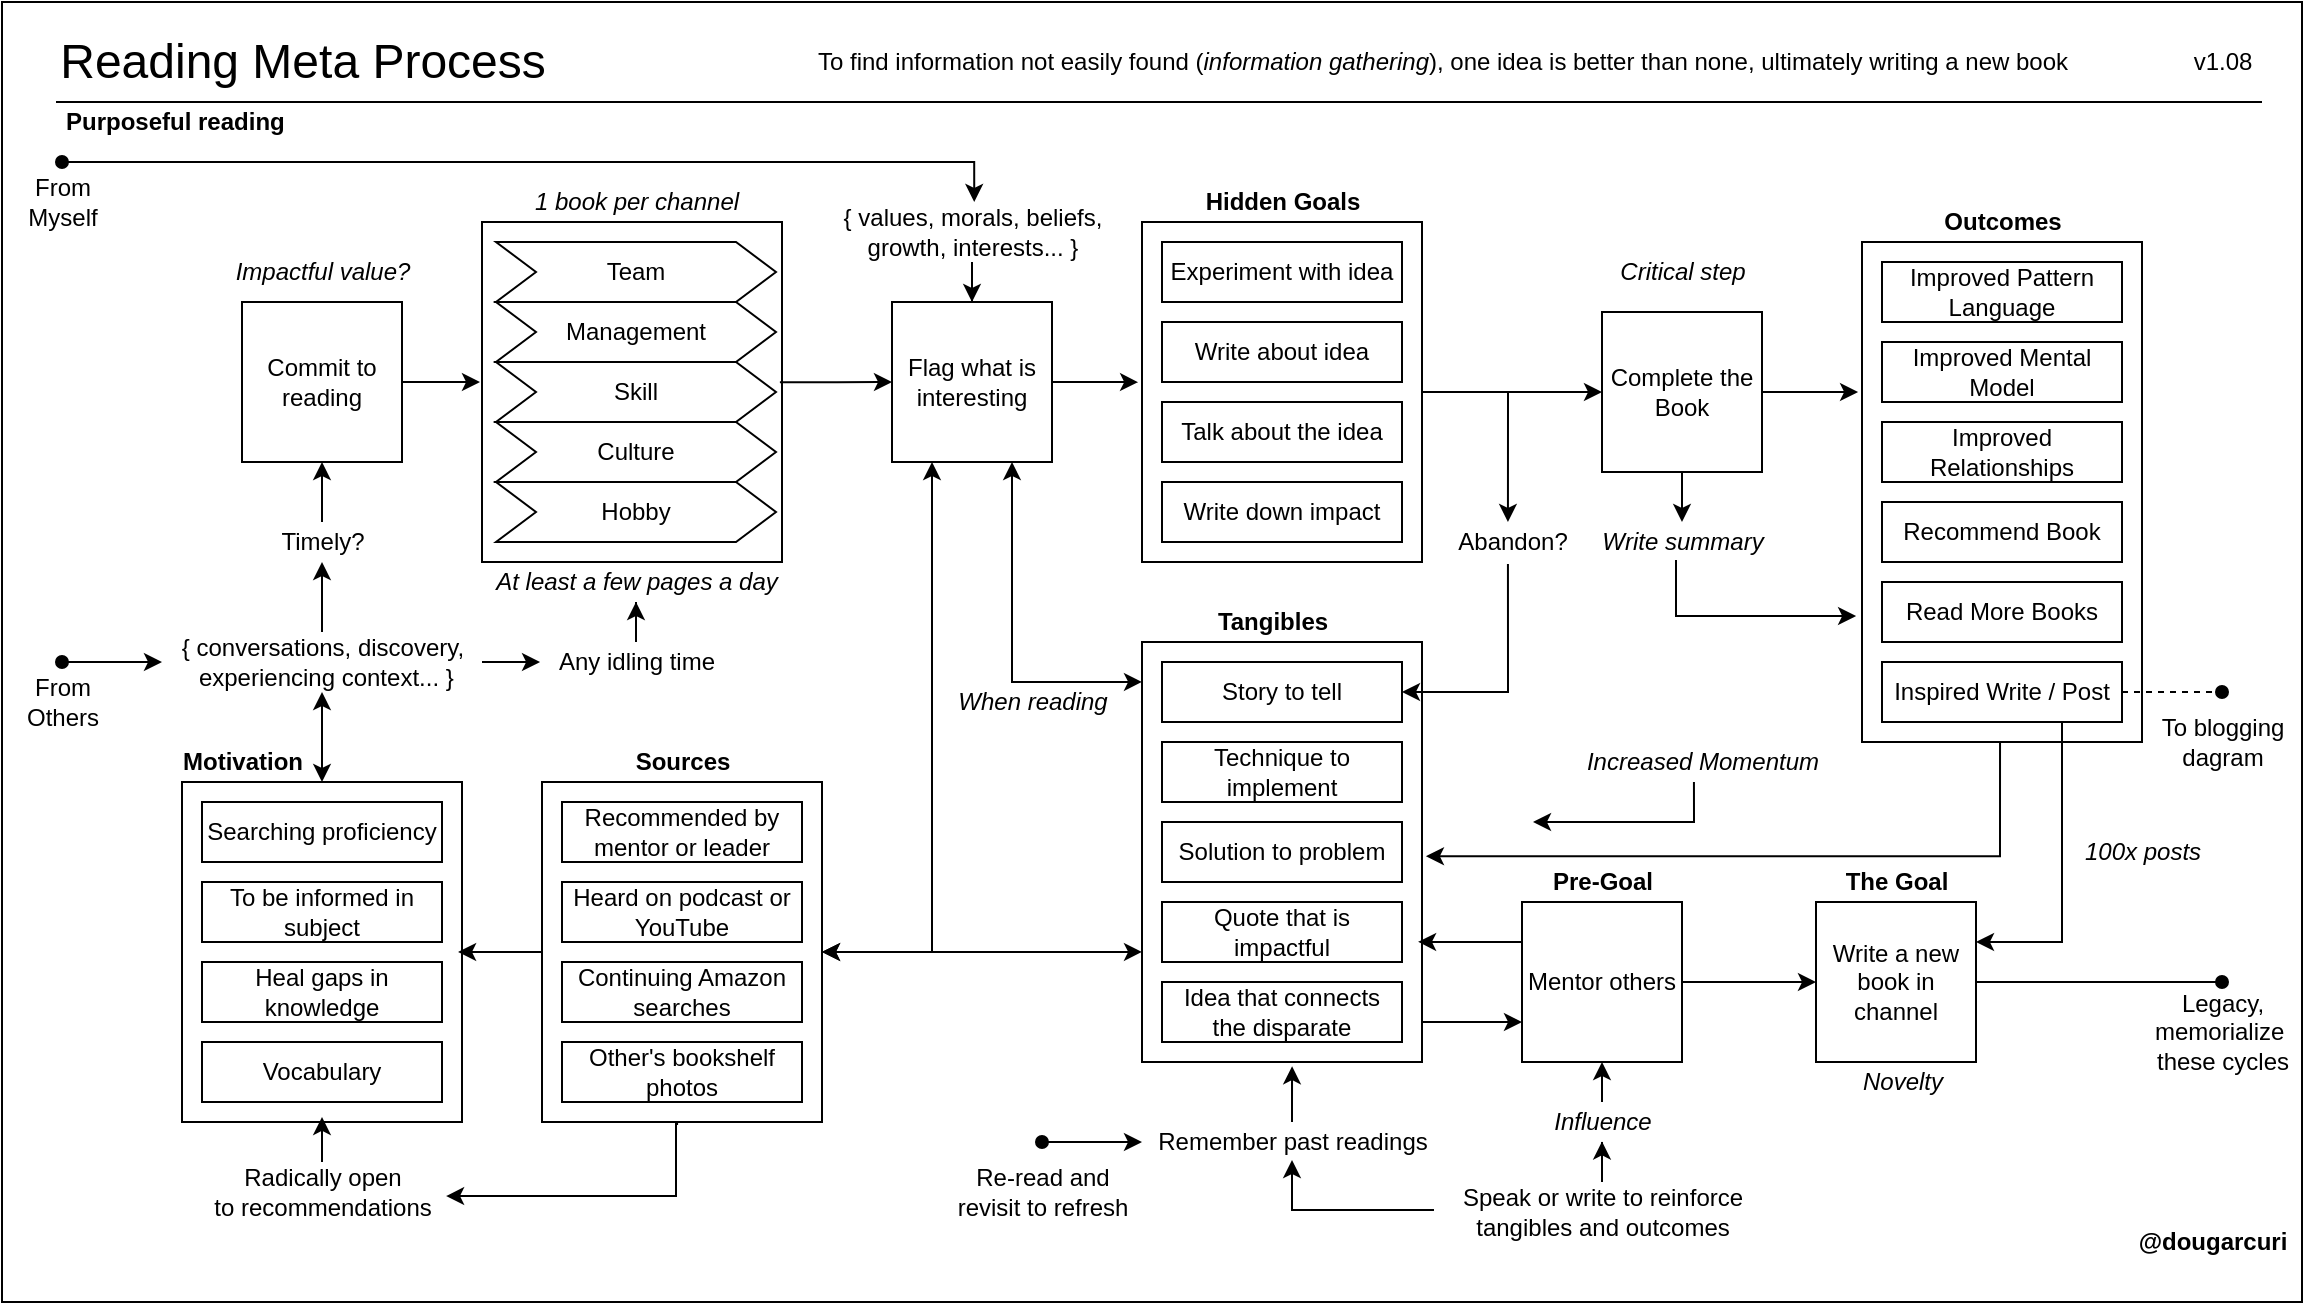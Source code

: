 <mxfile version="13.7.9" type="device" pages="8"><diagram id="YEcZWM5yn9CC_GXmh8b7" name="reading-process"><mxGraphModel dx="2144" dy="746" grid="1" gridSize="10" guides="1" tooltips="1" connect="1" arrows="1" fold="1" page="1" pageScale="1" pageWidth="850" pageHeight="1100" math="0" shadow="0"><root><mxCell id="0"/><mxCell id="1" parent="0"/><mxCell id="oZXL2kZeHIh9_-ydEniH-325" value="" style="rounded=0;whiteSpace=wrap;html=1;fillColor=none;" parent="1" vertex="1"><mxGeometry x="-30" y="20" width="1150" height="650" as="geometry"/></mxCell><mxCell id="A-JzngfTE6EdmJs7HhvX-1" value="" style="verticalLabelPosition=bottom;verticalAlign=top;html=1;shape=mxgraph.basic.rect;fillColor2=none;strokeWidth=1;size=20;indent=5;fillColor=none;" parent="1" vertex="1"><mxGeometry x="210" y="130" width="150" height="170" as="geometry"/></mxCell><mxCell id="oZXL2kZeHIh9_-ydEniH-331" style="edgeStyle=orthogonalEdgeStyle;rounded=0;orthogonalLoop=1;jettySize=auto;html=1;entryX=0.471;entryY=0;entryDx=0;entryDy=0;entryPerimeter=0;startArrow=none;startFill=0;endArrow=classic;endFill=1;" parent="1" source="oZXL2kZeHIh9_-ydEniH-326" target="oZXL2kZeHIh9_-ydEniH-322" edge="1"><mxGeometry relative="1" as="geometry"/></mxCell><mxCell id="oZXL2kZeHIh9_-ydEniH-326" value="" style="verticalLabelPosition=bottom;verticalAlign=top;html=1;shape=mxgraph.basic.rect;fillColor2=none;strokeWidth=1;size=20;indent=5;fillColor=none;" parent="1" vertex="1"><mxGeometry x="540" y="130" width="140" height="170" as="geometry"/></mxCell><mxCell id="oZXL2kZeHIh9_-ydEniH-208" value="" style="verticalLabelPosition=bottom;verticalAlign=top;html=1;shape=mxgraph.basic.rect;fillColor2=none;strokeWidth=1;size=20;indent=5;fillColor=none;" parent="1" vertex="1"><mxGeometry x="60" y="410" width="140" height="170" as="geometry"/></mxCell><mxCell id="oZXL2kZeHIh9_-ydEniH-335" style="edgeStyle=orthogonalEdgeStyle;rounded=0;orthogonalLoop=1;jettySize=auto;html=1;entryX=1.014;entryY=0.51;entryDx=0;entryDy=0;entryPerimeter=0;startArrow=none;startFill=0;endArrow=classic;endFill=1;exitX=0.493;exitY=1;exitDx=0;exitDy=0;exitPerimeter=0;" parent="1" source="oZXL2kZeHIh9_-ydEniH-195" target="oZXL2kZeHIh9_-ydEniH-180" edge="1"><mxGeometry relative="1" as="geometry"/></mxCell><mxCell id="oZXL2kZeHIh9_-ydEniH-195" value="" style="verticalLabelPosition=bottom;verticalAlign=top;html=1;shape=mxgraph.basic.rect;fillColor2=none;strokeWidth=1;size=20;indent=5;fillColor=none;" parent="1" vertex="1"><mxGeometry x="900" y="140" width="140" height="250" as="geometry"/></mxCell><mxCell id="oZXL2kZeHIh9_-ydEniH-204" style="edgeStyle=orthogonalEdgeStyle;rounded=0;orthogonalLoop=1;jettySize=auto;html=1;entryX=0;entryY=0.75;entryDx=0;entryDy=0;startArrow=none;startFill=0;endArrow=classic;endFill=1;" parent="1" source="oZXL2kZeHIh9_-ydEniH-180" target="oZXL2kZeHIh9_-ydEniH-201" edge="1"><mxGeometry relative="1" as="geometry"><Array as="points"><mxPoint x="667" y="530"/><mxPoint x="667" y="530"/></Array></mxGeometry></mxCell><mxCell id="oZXL2kZeHIh9_-ydEniH-180" value="" style="verticalLabelPosition=bottom;verticalAlign=top;html=1;shape=mxgraph.basic.rect;fillColor2=none;strokeWidth=1;size=20;indent=5;fillColor=none;" parent="1" vertex="1"><mxGeometry x="540" y="340" width="140" height="210" as="geometry"/></mxCell><mxCell id="oZXL2kZeHIh9_-ydEniH-1" value="&lt;font style=&quot;font-size: 24px&quot;&gt;Reading Meta Process&lt;/font&gt;" style="text;html=1;align=center;verticalAlign=middle;resizable=0;points=[];autosize=1;" parent="1" vertex="1"><mxGeometry x="-10" y="40" width="260" height="20" as="geometry"/></mxCell><mxCell id="A-JzngfTE6EdmJs7HhvX-2" style="edgeStyle=orthogonalEdgeStyle;rounded=0;orthogonalLoop=1;jettySize=auto;html=1;exitX=1;exitY=0.5;exitDx=0;exitDy=0;entryX=-0.007;entryY=0.471;entryDx=0;entryDy=0;entryPerimeter=0;fillColor=#999999;" parent="1" source="oZXL2kZeHIh9_-ydEniH-2" target="A-JzngfTE6EdmJs7HhvX-1" edge="1"><mxGeometry relative="1" as="geometry"/></mxCell><mxCell id="oZXL2kZeHIh9_-ydEniH-2" value="Commit to reading" style="whiteSpace=wrap;html=1;aspect=fixed;" parent="1" vertex="1"><mxGeometry x="90" y="170" width="80" height="80" as="geometry"/></mxCell><mxCell id="oZXL2kZeHIh9_-ydEniH-7" value="To find information not easily found (&lt;i&gt;information gathering&lt;/i&gt;), one idea is better than none, ultimately writing a new book" style="text;html=1;align=center;verticalAlign=middle;resizable=0;points=[];autosize=1;" parent="1" vertex="1"><mxGeometry x="370" y="40" width="640" height="20" as="geometry"/></mxCell><mxCell id="oZXL2kZeHIh9_-ydEniH-17" value="&lt;b&gt;Purposeful reading&lt;/b&gt;" style="text;html=1;align=left;verticalAlign=middle;resizable=0;points=[];autosize=1;" parent="1" vertex="1"><mxGeometry y="70" width="120" height="20" as="geometry"/></mxCell><mxCell id="oZXL2kZeHIh9_-ydEniH-193" style="edgeStyle=orthogonalEdgeStyle;rounded=0;orthogonalLoop=1;jettySize=auto;html=1;exitX=0.25;exitY=1;exitDx=0;exitDy=0;entryX=1;entryY=0.5;entryDx=0;entryDy=0;entryPerimeter=0;startArrow=classic;startFill=1;endArrow=classic;endFill=1;" parent="1" source="oZXL2kZeHIh9_-ydEniH-18" target="oZXL2kZeHIh9_-ydEniH-182" edge="1"><mxGeometry relative="1" as="geometry"/></mxCell><mxCell id="oZXL2kZeHIh9_-ydEniH-328" style="edgeStyle=orthogonalEdgeStyle;rounded=0;orthogonalLoop=1;jettySize=auto;html=1;exitX=1;exitY=0.5;exitDx=0;exitDy=0;entryX=-0.014;entryY=0.471;entryDx=0;entryDy=0;entryPerimeter=0;startArrow=none;startFill=0;endArrow=classic;endFill=1;" parent="1" source="oZXL2kZeHIh9_-ydEniH-18" target="oZXL2kZeHIh9_-ydEniH-326" edge="1"><mxGeometry relative="1" as="geometry"/></mxCell><mxCell id="oZXL2kZeHIh9_-ydEniH-18" value="Flag what is interesting" style="whiteSpace=wrap;html=1;aspect=fixed;" parent="1" vertex="1"><mxGeometry x="415" y="170" width="80" height="80" as="geometry"/></mxCell><mxCell id="oZXL2kZeHIh9_-ydEniH-25" value="Experiment with idea" style="rounded=0;whiteSpace=wrap;html=1;" parent="1" vertex="1"><mxGeometry x="550" y="140" width="120" height="30" as="geometry"/></mxCell><mxCell id="oZXL2kZeHIh9_-ydEniH-26" value="Write about idea" style="rounded=0;whiteSpace=wrap;html=1;" parent="1" vertex="1"><mxGeometry x="550" y="180" width="120" height="30" as="geometry"/></mxCell><mxCell id="oZXL2kZeHIh9_-ydEniH-29" value="v1.08" style="text;html=1;align=center;verticalAlign=middle;resizable=0;points=[];autosize=1;" parent="1" vertex="1"><mxGeometry x="1060" y="40" width="40" height="20" as="geometry"/></mxCell><mxCell id="oZXL2kZeHIh9_-ydEniH-30" value="&lt;b&gt;@dougarcuri&lt;/b&gt;" style="text;html=1;align=center;verticalAlign=middle;resizable=0;points=[];autosize=1;" parent="1" vertex="1"><mxGeometry x="1030" y="630" width="90" height="20" as="geometry"/></mxCell><mxCell id="oZXL2kZeHIh9_-ydEniH-31" value="" style="endArrow=none;html=1;" parent="1" edge="1"><mxGeometry width="50" height="50" relative="1" as="geometry"><mxPoint x="-3" y="70" as="sourcePoint"/><mxPoint x="1100" y="70" as="targetPoint"/></mxGeometry></mxCell><mxCell id="oZXL2kZeHIh9_-ydEniH-39" value="Talk about the idea" style="rounded=0;whiteSpace=wrap;html=1;" parent="1" vertex="1"><mxGeometry x="550" y="220" width="120" height="30" as="geometry"/></mxCell><mxCell id="oZXL2kZeHIh9_-ydEniH-46" value="&lt;i&gt;1 book per channel&lt;/i&gt;" style="text;html=1;align=center;verticalAlign=middle;resizable=0;points=[];autosize=1;" parent="1" vertex="1"><mxGeometry x="227" y="110" width="120" height="20" as="geometry"/></mxCell><mxCell id="oZXL2kZeHIh9_-ydEniH-47" value="&lt;i&gt;At least a few pages a day&lt;/i&gt;" style="text;html=1;align=center;verticalAlign=middle;resizable=0;points=[];autosize=1;" parent="1" vertex="1"><mxGeometry x="207" y="300" width="160" height="20" as="geometry"/></mxCell><mxCell id="oZXL2kZeHIh9_-ydEniH-213" style="edgeStyle=orthogonalEdgeStyle;rounded=0;orthogonalLoop=1;jettySize=auto;html=1;entryX=0.5;entryY=0.985;entryDx=0;entryDy=0;entryPerimeter=0;startArrow=none;startFill=0;endArrow=classic;endFill=1;" parent="1" source="oZXL2kZeHIh9_-ydEniH-49" target="oZXL2kZeHIh9_-ydEniH-208" edge="1"><mxGeometry relative="1" as="geometry"/></mxCell><mxCell id="oZXL2kZeHIh9_-ydEniH-49" value="Radically open&lt;br&gt;to recommendations" style="text;html=1;align=center;verticalAlign=middle;resizable=0;points=[];autosize=1;" parent="1" vertex="1"><mxGeometry x="70" y="600" width="120" height="30" as="geometry"/></mxCell><mxCell id="oZXL2kZeHIh9_-ydEniH-60" value="Write down impact" style="rounded=0;whiteSpace=wrap;html=1;" parent="1" vertex="1"><mxGeometry x="550" y="260" width="120" height="30" as="geometry"/></mxCell><mxCell id="oZXL2kZeHIh9_-ydEniH-70" value="&lt;b&gt;Outcomes&lt;/b&gt;" style="text;html=1;align=center;verticalAlign=middle;resizable=0;points=[];autosize=1;" parent="1" vertex="1"><mxGeometry x="935" y="120" width="70" height="20" as="geometry"/></mxCell><mxCell id="oZXL2kZeHIh9_-ydEniH-90" value="Improved Pattern Language" style="rounded=0;whiteSpace=wrap;html=1;" parent="1" vertex="1"><mxGeometry x="910" y="150" width="120" height="30" as="geometry"/></mxCell><mxCell id="oZXL2kZeHIh9_-ydEniH-91" value="Recommend Book" style="rounded=0;whiteSpace=wrap;html=1;" parent="1" vertex="1"><mxGeometry x="910" y="270" width="120" height="30" as="geometry"/></mxCell><mxCell id="oZXL2kZeHIh9_-ydEniH-92" value="Improved Mental Model" style="rounded=0;whiteSpace=wrap;html=1;" parent="1" vertex="1"><mxGeometry x="910" y="190" width="120" height="30" as="geometry"/></mxCell><mxCell id="oZXL2kZeHIh9_-ydEniH-93" value="Read More Books" style="rounded=0;whiteSpace=wrap;html=1;" parent="1" vertex="1"><mxGeometry x="910" y="310" width="120" height="30" as="geometry"/></mxCell><mxCell id="oZXL2kZeHIh9_-ydEniH-282" style="edgeStyle=orthogonalEdgeStyle;rounded=0;orthogonalLoop=1;jettySize=auto;html=1;entryX=0.5;entryY=0;entryDx=0;entryDy=0;entryPerimeter=0;startArrow=none;startFill=0;endArrow=classic;endFill=1;" parent="1" source="oZXL2kZeHIh9_-ydEniH-110" target="oZXL2kZeHIh9_-ydEniH-278" edge="1"><mxGeometry relative="1" as="geometry"/></mxCell><mxCell id="oZXL2kZeHIh9_-ydEniH-333" style="edgeStyle=orthogonalEdgeStyle;rounded=0;orthogonalLoop=1;jettySize=auto;html=1;exitX=1;exitY=0.5;exitDx=0;exitDy=0;entryX=-0.014;entryY=0.3;entryDx=0;entryDy=0;entryPerimeter=0;startArrow=none;startFill=0;endArrow=classic;endFill=1;" parent="1" source="oZXL2kZeHIh9_-ydEniH-110" target="oZXL2kZeHIh9_-ydEniH-195" edge="1"><mxGeometry relative="1" as="geometry"/></mxCell><mxCell id="oZXL2kZeHIh9_-ydEniH-110" value="Complete the Book" style="whiteSpace=wrap;html=1;aspect=fixed;" parent="1" vertex="1"><mxGeometry x="770" y="175" width="80" height="80" as="geometry"/></mxCell><mxCell id="oZXL2kZeHIh9_-ydEniH-123" value="Team" style="shape=step;perimeter=stepPerimeter;whiteSpace=wrap;html=1;fixedSize=1;fillColor=none;" parent="1" vertex="1"><mxGeometry x="217" y="140" width="140" height="30" as="geometry"/></mxCell><mxCell id="oZXL2kZeHIh9_-ydEniH-125" value="Management" style="shape=step;perimeter=stepPerimeter;whiteSpace=wrap;html=1;fixedSize=1;fillColor=none;" parent="1" vertex="1"><mxGeometry x="217" y="170" width="140" height="30" as="geometry"/></mxCell><mxCell id="oZXL2kZeHIh9_-ydEniH-130" value="Skill" style="shape=step;perimeter=stepPerimeter;whiteSpace=wrap;html=1;fixedSize=1;fillColor=none;" parent="1" vertex="1"><mxGeometry x="217" y="200" width="140" height="30" as="geometry"/></mxCell><mxCell id="oZXL2kZeHIh9_-ydEniH-134" value="Culture" style="shape=step;perimeter=stepPerimeter;whiteSpace=wrap;html=1;fixedSize=1;fillColor=none;" parent="1" vertex="1"><mxGeometry x="217" y="230" width="140" height="30" as="geometry"/></mxCell><mxCell id="oZXL2kZeHIh9_-ydEniH-159" value="&lt;i&gt;Critical step&lt;/i&gt;" style="text;html=1;align=center;verticalAlign=middle;resizable=0;points=[];autosize=1;" parent="1" vertex="1"><mxGeometry x="770" y="145" width="80" height="20" as="geometry"/></mxCell><mxCell id="oZXL2kZeHIh9_-ydEniH-166" value="Story to tell" style="rounded=0;whiteSpace=wrap;html=1;" parent="1" vertex="1"><mxGeometry x="550" y="350" width="120" height="30" as="geometry"/></mxCell><mxCell id="oZXL2kZeHIh9_-ydEniH-167" value="Technique to implement" style="rounded=0;whiteSpace=wrap;html=1;" parent="1" vertex="1"><mxGeometry x="550" y="390" width="120" height="30" as="geometry"/></mxCell><mxCell id="oZXL2kZeHIh9_-ydEniH-168" value="Solution to problem" style="rounded=0;whiteSpace=wrap;html=1;" parent="1" vertex="1"><mxGeometry x="550" y="430" width="120" height="30" as="geometry"/></mxCell><mxCell id="oZXL2kZeHIh9_-ydEniH-170" value="Quote that is impactful" style="rounded=0;whiteSpace=wrap;html=1;" parent="1" vertex="1"><mxGeometry x="550" y="470" width="120" height="30" as="geometry"/></mxCell><mxCell id="oZXL2kZeHIh9_-ydEniH-173" value="Idea that connects the disparate" style="rounded=0;whiteSpace=wrap;html=1;" parent="1" vertex="1"><mxGeometry x="550" y="510" width="120" height="30" as="geometry"/></mxCell><mxCell id="oZXL2kZeHIh9_-ydEniH-174" value="&lt;b&gt;Tangibles&lt;/b&gt;" style="text;html=1;align=center;verticalAlign=middle;resizable=0;points=[];autosize=1;" parent="1" vertex="1"><mxGeometry x="570" y="320" width="70" height="20" as="geometry"/></mxCell><mxCell id="oZXL2kZeHIh9_-ydEniH-181" style="edgeStyle=orthogonalEdgeStyle;rounded=0;orthogonalLoop=1;jettySize=auto;html=1;entryX=0.75;entryY=1;entryDx=0;entryDy=0;endArrow=classic;endFill=1;startArrow=classic;startFill=1;exitX=0;exitY=0.095;exitDx=0;exitDy=0;exitPerimeter=0;" parent="1" source="oZXL2kZeHIh9_-ydEniH-180" target="oZXL2kZeHIh9_-ydEniH-18" edge="1"><mxGeometry relative="1" as="geometry"/></mxCell><mxCell id="oZXL2kZeHIh9_-ydEniH-192" style="edgeStyle=orthogonalEdgeStyle;rounded=0;orthogonalLoop=1;jettySize=auto;html=1;startArrow=classic;startFill=1;endArrow=classic;endFill=1;entryX=0;entryY=0.595;entryDx=0;entryDy=0;entryPerimeter=0;" parent="1" source="oZXL2kZeHIh9_-ydEniH-182" edge="1"><mxGeometry relative="1" as="geometry"><mxPoint x="540" y="494.95" as="targetPoint"/></mxGeometry></mxCell><mxCell id="oZXL2kZeHIh9_-ydEniH-262" style="edgeStyle=orthogonalEdgeStyle;rounded=0;orthogonalLoop=1;jettySize=auto;html=1;exitX=1;exitY=0.5;exitDx=0;exitDy=0;startArrow=none;startFill=0;endArrow=oval;endFill=1;" parent="1" source="oZXL2kZeHIh9_-ydEniH-199" edge="1"><mxGeometry relative="1" as="geometry"><mxPoint x="1080" y="510" as="targetPoint"/><mxPoint x="1020" y="510" as="sourcePoint"/></mxGeometry></mxCell><mxCell id="oZXL2kZeHIh9_-ydEniH-199" value="Write a new book in channel" style="whiteSpace=wrap;html=1;aspect=fixed;" parent="1" vertex="1"><mxGeometry x="877" y="470" width="80" height="80" as="geometry"/></mxCell><mxCell id="oZXL2kZeHIh9_-ydEniH-203" style="edgeStyle=orthogonalEdgeStyle;rounded=0;orthogonalLoop=1;jettySize=auto;html=1;exitX=0;exitY=0.25;exitDx=0;exitDy=0;entryX=0.986;entryY=0.714;entryDx=0;entryDy=0;entryPerimeter=0;startArrow=none;startFill=0;endArrow=classic;endFill=1;" parent="1" source="oZXL2kZeHIh9_-ydEniH-201" target="oZXL2kZeHIh9_-ydEniH-180" edge="1"><mxGeometry relative="1" as="geometry"/></mxCell><mxCell id="oZXL2kZeHIh9_-ydEniH-205" style="edgeStyle=orthogonalEdgeStyle;rounded=0;orthogonalLoop=1;jettySize=auto;html=1;exitX=1;exitY=0.5;exitDx=0;exitDy=0;entryX=0;entryY=0.5;entryDx=0;entryDy=0;startArrow=none;startFill=0;endArrow=classic;endFill=1;" parent="1" source="oZXL2kZeHIh9_-ydEniH-201" target="oZXL2kZeHIh9_-ydEniH-199" edge="1"><mxGeometry relative="1" as="geometry"/></mxCell><mxCell id="oZXL2kZeHIh9_-ydEniH-201" value="Mentor others" style="whiteSpace=wrap;html=1;aspect=fixed;" parent="1" vertex="1"><mxGeometry x="730" y="470" width="80" height="80" as="geometry"/></mxCell><mxCell id="oZXL2kZeHIh9_-ydEniH-206" value="&lt;b&gt;The Goal&lt;/b&gt;" style="text;html=1;align=center;verticalAlign=middle;resizable=0;points=[];autosize=1;" parent="1" vertex="1"><mxGeometry x="882" y="450" width="70" height="20" as="geometry"/></mxCell><mxCell id="oZXL2kZeHIh9_-ydEniH-216" style="edgeStyle=orthogonalEdgeStyle;rounded=0;orthogonalLoop=1;jettySize=auto;html=1;entryX=0.986;entryY=0.5;entryDx=0;entryDy=0;entryPerimeter=0;startArrow=none;startFill=0;endArrow=classic;endFill=1;" parent="1" source="oZXL2kZeHIh9_-ydEniH-182" target="oZXL2kZeHIh9_-ydEniH-208" edge="1"><mxGeometry relative="1" as="geometry"/></mxCell><mxCell id="oZXL2kZeHIh9_-ydEniH-218" style="edgeStyle=orthogonalEdgeStyle;rounded=0;orthogonalLoop=1;jettySize=auto;html=1;entryX=1.017;entryY=0.567;entryDx=0;entryDy=0;entryPerimeter=0;startArrow=none;startFill=0;endArrow=classic;endFill=1;exitX=0.486;exitY=1.006;exitDx=0;exitDy=0;exitPerimeter=0;" parent="1" source="oZXL2kZeHIh9_-ydEniH-182" target="oZXL2kZeHIh9_-ydEniH-49" edge="1"><mxGeometry relative="1" as="geometry"><mxPoint x="307" y="590" as="sourcePoint"/><Array as="points"><mxPoint x="307" y="581"/><mxPoint x="307" y="617"/></Array></mxGeometry></mxCell><mxCell id="oZXL2kZeHIh9_-ydEniH-182" value="" style="verticalLabelPosition=bottom;verticalAlign=top;html=1;shape=mxgraph.basic.rect;fillColor2=none;strokeWidth=1;size=20;indent=5;fillColor=none;" parent="1" vertex="1"><mxGeometry x="240" y="410" width="140" height="170" as="geometry"/></mxCell><mxCell id="oZXL2kZeHIh9_-ydEniH-163" value="&lt;b&gt;Sources&lt;/b&gt;" style="text;html=1;align=center;verticalAlign=middle;resizable=0;points=[];autosize=1;" parent="1" vertex="1"><mxGeometry x="280" y="390" width="60" height="20" as="geometry"/></mxCell><mxCell id="oZXL2kZeHIh9_-ydEniH-183" value="Recommended by mentor or leader" style="rounded=0;whiteSpace=wrap;html=1;" parent="1" vertex="1"><mxGeometry x="250" y="420" width="120" height="30" as="geometry"/></mxCell><mxCell id="oZXL2kZeHIh9_-ydEniH-185" value="Heard on podcast or YouTube" style="rounded=0;whiteSpace=wrap;html=1;" parent="1" vertex="1"><mxGeometry x="250" y="460" width="120" height="30" as="geometry"/></mxCell><mxCell id="oZXL2kZeHIh9_-ydEniH-188" value="Continuing Amazon searches" style="rounded=0;whiteSpace=wrap;html=1;" parent="1" vertex="1"><mxGeometry x="250" y="500" width="120" height="30" as="geometry"/></mxCell><mxCell id="oZXL2kZeHIh9_-ydEniH-217" value="&lt;b&gt;Hidden Goals&lt;/b&gt;" style="text;html=1;align=center;verticalAlign=middle;resizable=0;points=[];autosize=1;" parent="1" vertex="1"><mxGeometry x="565" y="110" width="90" height="20" as="geometry"/></mxCell><mxCell id="oZXL2kZeHIh9_-ydEniH-220" value="&lt;i&gt;When reading&lt;/i&gt;" style="text;html=1;align=center;verticalAlign=middle;resizable=0;points=[];autosize=1;" parent="1" vertex="1"><mxGeometry x="440" y="360" width="90" height="20" as="geometry"/></mxCell><mxCell id="oZXL2kZeHIh9_-ydEniH-231" style="edgeStyle=orthogonalEdgeStyle;rounded=0;orthogonalLoop=1;jettySize=auto;html=1;entryX=0.5;entryY=1;entryDx=0;entryDy=0;startArrow=none;startFill=0;endArrow=classic;endFill=1;" parent="1" source="oZXL2kZeHIh9_-ydEniH-266" target="oZXL2kZeHIh9_-ydEniH-2" edge="1"><mxGeometry relative="1" as="geometry"/></mxCell><mxCell id="oZXL2kZeHIh9_-ydEniH-275" style="edgeStyle=orthogonalEdgeStyle;rounded=0;orthogonalLoop=1;jettySize=auto;html=1;entryX=-0.033;entryY=0.5;entryDx=0;entryDy=0;entryPerimeter=0;startArrow=none;startFill=0;endArrow=classic;endFill=1;" parent="1" source="oZXL2kZeHIh9_-ydEniH-228" target="oZXL2kZeHIh9_-ydEniH-269" edge="1"><mxGeometry relative="1" as="geometry"/></mxCell><mxCell id="oZXL2kZeHIh9_-ydEniH-228" value="{ conversations, discovery,&lt;br&gt;&amp;nbsp;experiencing context... }" style="text;html=1;align=center;verticalAlign=middle;resizable=0;points=[];autosize=1;" parent="1" vertex="1"><mxGeometry x="50" y="335" width="160" height="30" as="geometry"/></mxCell><mxCell id="oZXL2kZeHIh9_-ydEniH-230" style="edgeStyle=orthogonalEdgeStyle;rounded=0;orthogonalLoop=1;jettySize=auto;html=1;entryX=0.5;entryY=1;entryDx=0;entryDy=0;entryPerimeter=0;startArrow=classic;startFill=1;endArrow=classic;endFill=1;" parent="1" source="oZXL2kZeHIh9_-ydEniH-208" target="oZXL2kZeHIh9_-ydEniH-228" edge="1"><mxGeometry relative="1" as="geometry"/></mxCell><mxCell id="oZXL2kZeHIh9_-ydEniH-234" value="Other's bookshelf photos" style="rounded=0;whiteSpace=wrap;html=1;" parent="1" vertex="1"><mxGeometry x="250" y="540" width="120" height="30" as="geometry"/></mxCell><mxCell id="oZXL2kZeHIh9_-ydEniH-235" value="Hobby" style="shape=step;perimeter=stepPerimeter;whiteSpace=wrap;html=1;fixedSize=1;fillColor=none;" parent="1" vertex="1"><mxGeometry x="217" y="260" width="140" height="30" as="geometry"/></mxCell><mxCell id="oZXL2kZeHIh9_-ydEniH-251" value="Heal gaps in knowledge" style="rounded=0;whiteSpace=wrap;html=1;" parent="1" vertex="1"><mxGeometry x="70" y="500" width="120" height="30" as="geometry"/></mxCell><mxCell id="oZXL2kZeHIh9_-ydEniH-209" value="&lt;b&gt;Motivation&lt;/b&gt;" style="text;html=1;align=center;verticalAlign=middle;resizable=0;points=[];autosize=1;" parent="1" vertex="1"><mxGeometry x="50" y="390" width="80" height="20" as="geometry"/></mxCell><mxCell id="oZXL2kZeHIh9_-ydEniH-210" value="Searching proficiency" style="rounded=0;whiteSpace=wrap;html=1;" parent="1" vertex="1"><mxGeometry x="70" y="420" width="120" height="30" as="geometry"/></mxCell><mxCell id="oZXL2kZeHIh9_-ydEniH-211" value="To be informed in subject" style="rounded=0;whiteSpace=wrap;html=1;" parent="1" vertex="1"><mxGeometry x="70" y="460" width="120" height="30" as="geometry"/></mxCell><mxCell id="oZXL2kZeHIh9_-ydEniH-212" value="Vocabulary" style="rounded=0;whiteSpace=wrap;html=1;" parent="1" vertex="1"><mxGeometry x="70" y="540" width="120" height="30" as="geometry"/></mxCell><mxCell id="oZXL2kZeHIh9_-ydEniH-253" style="edgeStyle=orthogonalEdgeStyle;rounded=0;orthogonalLoop=1;jettySize=auto;html=1;entryX=0.5;entryY=0.985;entryDx=0;entryDy=0;entryPerimeter=0;startArrow=none;startFill=0;endArrow=classic;endFill=1;" parent="1" source="oZXL2kZeHIh9_-ydEniH-304" edge="1"><mxGeometry relative="1" as="geometry"><mxPoint x="770" y="550" as="targetPoint"/></mxGeometry></mxCell><mxCell id="oZXL2kZeHIh9_-ydEniH-298" style="edgeStyle=orthogonalEdgeStyle;rounded=0;orthogonalLoop=1;jettySize=auto;html=1;entryX=0.5;entryY=0.95;entryDx=0;entryDy=0;entryPerimeter=0;startArrow=none;startFill=0;endArrow=classic;endFill=1;exitX=-0.025;exitY=0.467;exitDx=0;exitDy=0;exitPerimeter=0;" parent="1" source="oZXL2kZeHIh9_-ydEniH-254" target="oZXL2kZeHIh9_-ydEniH-292" edge="1"><mxGeometry relative="1" as="geometry"><Array as="points"><mxPoint x="615" y="624"/></Array></mxGeometry></mxCell><mxCell id="oZXL2kZeHIh9_-ydEniH-254" value="Speak or write to reinforce&lt;br&gt;tangibles and outcomes" style="text;html=1;align=center;verticalAlign=middle;resizable=0;points=[];autosize=1;" parent="1" vertex="1"><mxGeometry x="690" y="610" width="160" height="30" as="geometry"/></mxCell><mxCell id="oZXL2kZeHIh9_-ydEniH-258" style="edgeStyle=orthogonalEdgeStyle;rounded=0;orthogonalLoop=1;jettySize=auto;html=1;startArrow=none;startFill=0;endArrow=classic;endFill=1;exitX=0.469;exitY=1;exitDx=0;exitDy=0;exitPerimeter=0;" parent="1" source="oZXL2kZeHIh9_-ydEniH-257" edge="1"><mxGeometry relative="1" as="geometry"><mxPoint x="735" y="430" as="targetPoint"/></mxGeometry></mxCell><mxCell id="oZXL2kZeHIh9_-ydEniH-257" value="&lt;i&gt;Increased Momentum&lt;/i&gt;" style="text;html=1;align=center;verticalAlign=middle;resizable=0;points=[];autosize=1;" parent="1" vertex="1"><mxGeometry x="755" y="390" width="130" height="20" as="geometry"/></mxCell><mxCell id="oZXL2kZeHIh9_-ydEniH-259" value="&lt;b&gt;Pre-Goal&lt;/b&gt;" style="text;html=1;align=center;verticalAlign=middle;resizable=0;points=[];autosize=1;" parent="1" vertex="1"><mxGeometry x="735" y="450" width="70" height="20" as="geometry"/></mxCell><mxCell id="oZXL2kZeHIh9_-ydEniH-263" value="Legacy, &lt;br&gt;memorialize&amp;nbsp;&lt;br&gt;these cycles" style="text;html=1;align=center;verticalAlign=middle;resizable=0;points=[];autosize=1;" parent="1" vertex="1"><mxGeometry x="1040" y="510" width="80" height="50" as="geometry"/></mxCell><mxCell id="oZXL2kZeHIh9_-ydEniH-265" value="&lt;i&gt;Impactful value?&lt;/i&gt;" style="text;html=1;align=center;verticalAlign=middle;resizable=0;points=[];autosize=1;" parent="1" vertex="1"><mxGeometry x="80" y="145" width="100" height="20" as="geometry"/></mxCell><mxCell id="oZXL2kZeHIh9_-ydEniH-268" value="Improved Relationships" style="rounded=0;whiteSpace=wrap;html=1;" parent="1" vertex="1"><mxGeometry x="910" y="230" width="120" height="30" as="geometry"/></mxCell><mxCell id="oZXL2kZeHIh9_-ydEniH-273" style="edgeStyle=orthogonalEdgeStyle;rounded=0;orthogonalLoop=1;jettySize=auto;html=1;startArrow=none;startFill=0;endArrow=classic;endFill=1;" parent="1" source="oZXL2kZeHIh9_-ydEniH-269" target="oZXL2kZeHIh9_-ydEniH-47" edge="1"><mxGeometry relative="1" as="geometry"/></mxCell><mxCell id="oZXL2kZeHIh9_-ydEniH-269" value="Any idling time" style="text;html=1;align=center;verticalAlign=middle;resizable=0;points=[];autosize=1;" parent="1" vertex="1"><mxGeometry x="242" y="340" width="90" height="20" as="geometry"/></mxCell><mxCell id="oZXL2kZeHIh9_-ydEniH-266" value="Timely?" style="text;html=1;align=center;verticalAlign=middle;resizable=0;points=[];autosize=1;" parent="1" vertex="1"><mxGeometry x="100" y="280" width="60" height="20" as="geometry"/></mxCell><mxCell id="oZXL2kZeHIh9_-ydEniH-274" style="edgeStyle=orthogonalEdgeStyle;rounded=0;orthogonalLoop=1;jettySize=auto;html=1;entryX=0.5;entryY=1;entryDx=0;entryDy=0;startArrow=none;startFill=0;endArrow=classic;endFill=1;" parent="1" source="oZXL2kZeHIh9_-ydEniH-228" target="oZXL2kZeHIh9_-ydEniH-266" edge="1"><mxGeometry relative="1" as="geometry"><mxPoint x="130" y="330" as="sourcePoint"/><mxPoint x="130" y="250" as="targetPoint"/></mxGeometry></mxCell><mxCell id="oZXL2kZeHIh9_-ydEniH-337" style="edgeStyle=orthogonalEdgeStyle;rounded=0;orthogonalLoop=1;jettySize=auto;html=1;entryX=-0.021;entryY=0.748;entryDx=0;entryDy=0;entryPerimeter=0;startArrow=none;startFill=0;endArrow=classic;endFill=1;exitX=0.47;exitY=0.95;exitDx=0;exitDy=0;exitPerimeter=0;" parent="1" source="oZXL2kZeHIh9_-ydEniH-278" target="oZXL2kZeHIh9_-ydEniH-195" edge="1"><mxGeometry relative="1" as="geometry"><Array as="points"><mxPoint x="807" y="327"/></Array></mxGeometry></mxCell><mxCell id="oZXL2kZeHIh9_-ydEniH-278" value="&lt;i&gt;Write summary&lt;/i&gt;" style="text;html=1;align=center;verticalAlign=middle;resizable=0;points=[];autosize=1;" parent="1" vertex="1"><mxGeometry x="760" y="280" width="100" height="20" as="geometry"/></mxCell><mxCell id="oZXL2kZeHIh9_-ydEniH-289" style="edgeStyle=orthogonalEdgeStyle;rounded=0;orthogonalLoop=1;jettySize=auto;html=1;entryX=0.5;entryY=0;entryDx=0;entryDy=0;startArrow=none;startFill=0;endArrow=classic;endFill=1;" parent="1" source="oZXL2kZeHIh9_-ydEniH-283" target="oZXL2kZeHIh9_-ydEniH-18" edge="1"><mxGeometry relative="1" as="geometry"/></mxCell><mxCell id="oZXL2kZeHIh9_-ydEniH-283" value="{ values, morals, beliefs,&lt;br&gt;growth, interests... }" style="text;html=1;align=center;verticalAlign=middle;resizable=0;points=[];autosize=1;" parent="1" vertex="1"><mxGeometry x="385" y="120" width="140" height="30" as="geometry"/></mxCell><mxCell id="oZXL2kZeHIh9_-ydEniH-287" style="edgeStyle=orthogonalEdgeStyle;rounded=0;orthogonalLoop=1;jettySize=auto;html=1;startArrow=classic;startFill=1;endArrow=oval;endFill=1;exitX=0.508;exitY=0;exitDx=0;exitDy=0;exitPerimeter=0;" parent="1" source="oZXL2kZeHIh9_-ydEniH-283" edge="1"><mxGeometry relative="1" as="geometry"><mxPoint y="100" as="targetPoint"/><mxPoint x="165" y="100" as="sourcePoint"/><Array as="points"><mxPoint x="456" y="100"/></Array></mxGeometry></mxCell><mxCell id="oZXL2kZeHIh9_-ydEniH-301" style="edgeStyle=orthogonalEdgeStyle;rounded=0;orthogonalLoop=1;jettySize=auto;html=1;entryX=0.536;entryY=1.01;entryDx=0;entryDy=0;entryPerimeter=0;startArrow=none;startFill=0;endArrow=classic;endFill=1;" parent="1" source="oZXL2kZeHIh9_-ydEniH-292" target="oZXL2kZeHIh9_-ydEniH-180" edge="1"><mxGeometry relative="1" as="geometry"/></mxCell><mxCell id="oZXL2kZeHIh9_-ydEniH-292" value="Remember past readings" style="text;html=1;align=center;verticalAlign=middle;resizable=0;points=[];autosize=1;" parent="1" vertex="1"><mxGeometry x="540" y="580" width="150" height="20" as="geometry"/></mxCell><mxCell id="oZXL2kZeHIh9_-ydEniH-303" value="&lt;i&gt;Novelty&lt;/i&gt;" style="text;html=1;align=center;verticalAlign=middle;resizable=0;points=[];autosize=1;" parent="1" vertex="1"><mxGeometry x="890" y="550" width="60" height="20" as="geometry"/></mxCell><mxCell id="oZXL2kZeHIh9_-ydEniH-304" value="&lt;i&gt;Influence&lt;/i&gt;" style="text;html=1;align=center;verticalAlign=middle;resizable=0;points=[];autosize=1;" parent="1" vertex="1"><mxGeometry x="740" y="570" width="60" height="20" as="geometry"/></mxCell><mxCell id="oZXL2kZeHIh9_-ydEniH-305" style="edgeStyle=orthogonalEdgeStyle;rounded=0;orthogonalLoop=1;jettySize=auto;html=1;entryX=0.5;entryY=0.985;entryDx=0;entryDy=0;entryPerimeter=0;startArrow=none;startFill=0;endArrow=classic;endFill=1;" parent="1" source="oZXL2kZeHIh9_-ydEniH-254" target="oZXL2kZeHIh9_-ydEniH-304" edge="1"><mxGeometry relative="1" as="geometry"><mxPoint x="770" y="550" as="targetPoint"/><mxPoint x="770" y="610" as="sourcePoint"/></mxGeometry></mxCell><mxCell id="oZXL2kZeHIh9_-ydEniH-310" style="edgeStyle=orthogonalEdgeStyle;rounded=0;orthogonalLoop=1;jettySize=auto;html=1;startArrow=classic;startFill=1;endArrow=oval;endFill=1;" parent="1" source="oZXL2kZeHIh9_-ydEniH-228" edge="1"><mxGeometry relative="1" as="geometry"><mxPoint y="350" as="targetPoint"/><mxPoint x="50" y="350" as="sourcePoint"/></mxGeometry></mxCell><mxCell id="oZXL2kZeHIh9_-ydEniH-313" value="From&lt;br&gt;Myself" style="text;html=1;align=center;verticalAlign=middle;resizable=0;points=[];autosize=1;" parent="1" vertex="1"><mxGeometry x="-25" y="105" width="50" height="30" as="geometry"/></mxCell><mxCell id="oZXL2kZeHIh9_-ydEniH-315" value="From&lt;br&gt;Others" style="text;html=1;align=center;verticalAlign=middle;resizable=0;points=[];autosize=1;" parent="1" vertex="1"><mxGeometry x="-25" y="355" width="50" height="30" as="geometry"/></mxCell><mxCell id="oZXL2kZeHIh9_-ydEniH-323" style="edgeStyle=orthogonalEdgeStyle;rounded=0;orthogonalLoop=1;jettySize=auto;html=1;entryX=1;entryY=0.5;entryDx=0;entryDy=0;startArrow=none;startFill=0;endArrow=classic;endFill=1;exitX=0.471;exitY=1.05;exitDx=0;exitDy=0;exitPerimeter=0;" parent="1" source="oZXL2kZeHIh9_-ydEniH-322" target="oZXL2kZeHIh9_-ydEniH-166" edge="1"><mxGeometry relative="1" as="geometry"/></mxCell><mxCell id="oZXL2kZeHIh9_-ydEniH-322" value="Abandon?" style="text;html=1;align=center;verticalAlign=middle;resizable=0;points=[];autosize=1;" parent="1" vertex="1"><mxGeometry x="690" y="280" width="70" height="20" as="geometry"/></mxCell><mxCell id="oZXL2kZeHIh9_-ydEniH-329" style="edgeStyle=orthogonalEdgeStyle;rounded=0;orthogonalLoop=1;jettySize=auto;html=1;entryX=0;entryY=0.5;entryDx=0;entryDy=0;startArrow=none;startFill=0;endArrow=classic;endFill=1;" parent="1" source="oZXL2kZeHIh9_-ydEniH-326" target="oZXL2kZeHIh9_-ydEniH-110" edge="1"><mxGeometry relative="1" as="geometry"/></mxCell><mxCell id="oZXL2kZeHIh9_-ydEniH-340" style="edgeStyle=orthogonalEdgeStyle;rounded=0;orthogonalLoop=1;jettySize=auto;html=1;exitX=0.75;exitY=1;exitDx=0;exitDy=0;entryX=1;entryY=0.25;entryDx=0;entryDy=0;startArrow=none;startFill=0;endArrow=classic;endFill=1;" parent="1" source="oZXL2kZeHIh9_-ydEniH-336" target="oZXL2kZeHIh9_-ydEniH-199" edge="1"><mxGeometry relative="1" as="geometry"/></mxCell><mxCell id="Stc0XUssGMkksN1cYeFG-1" style="edgeStyle=orthogonalEdgeStyle;rounded=0;orthogonalLoop=1;jettySize=auto;html=1;exitX=1;exitY=0.5;exitDx=0;exitDy=0;dashed=1;endArrow=oval;endFill=1;" edge="1" parent="1" source="oZXL2kZeHIh9_-ydEniH-336"><mxGeometry relative="1" as="geometry"><mxPoint x="1080" y="365" as="targetPoint"/></mxGeometry></mxCell><mxCell id="oZXL2kZeHIh9_-ydEniH-336" value="Inspired Write / Post" style="rounded=0;whiteSpace=wrap;html=1;" parent="1" vertex="1"><mxGeometry x="910" y="350" width="120" height="30" as="geometry"/></mxCell><mxCell id="oZXL2kZeHIh9_-ydEniH-338" style="edgeStyle=orthogonalEdgeStyle;rounded=0;orthogonalLoop=1;jettySize=auto;html=1;startArrow=classic;startFill=1;endArrow=oval;endFill=1;" parent="1" edge="1"><mxGeometry relative="1" as="geometry"><mxPoint x="490" y="590" as="targetPoint"/><mxPoint x="540" y="590" as="sourcePoint"/></mxGeometry></mxCell><mxCell id="oZXL2kZeHIh9_-ydEniH-339" value="Re-read and &lt;br&gt;revisit to refresh" style="text;html=1;align=center;verticalAlign=middle;resizable=0;points=[];autosize=1;" parent="1" vertex="1"><mxGeometry x="440" y="600" width="100" height="30" as="geometry"/></mxCell><mxCell id="oZXL2kZeHIh9_-ydEniH-341" value="&lt;i&gt;100x posts&lt;/i&gt;" style="text;html=1;align=center;verticalAlign=middle;resizable=0;points=[];autosize=1;" parent="1" vertex="1"><mxGeometry x="1005" y="435" width="70" height="20" as="geometry"/></mxCell><mxCell id="A-JzngfTE6EdmJs7HhvX-5" style="edgeStyle=orthogonalEdgeStyle;rounded=0;orthogonalLoop=1;jettySize=auto;html=1;entryX=0;entryY=0.5;entryDx=0;entryDy=0;fillColor=#999999;exitX=0.993;exitY=0.471;exitDx=0;exitDy=0;exitPerimeter=0;" parent="1" source="A-JzngfTE6EdmJs7HhvX-1" target="oZXL2kZeHIh9_-ydEniH-18" edge="1"><mxGeometry relative="1" as="geometry"/></mxCell><mxCell id="Stc0XUssGMkksN1cYeFG-2" value="To blogging&lt;br&gt;dagram" style="text;html=1;align=center;verticalAlign=middle;resizable=0;points=[];autosize=1;" vertex="1" parent="1"><mxGeometry x="1040" y="375" width="80" height="30" as="geometry"/></mxCell></root></mxGraphModel></diagram><diagram id="ScNQHD-ZXfyQ1W2O3WGo" name="part-1"><mxGraphModel dx="2144" dy="746" grid="1" gridSize="10" guides="1" tooltips="1" connect="1" arrows="1" fold="1" page="1" pageScale="1" pageWidth="850" pageHeight="1100" math="0" shadow="0"><root><mxCell id="pHfzAYDuTYUciIrtvgc4-0"/><mxCell id="pHfzAYDuTYUciIrtvgc4-1" parent="pHfzAYDuTYUciIrtvgc4-0"/><mxCell id="kQxhVPlSF-dp1hv491J2-0" value="" style="rounded=0;whiteSpace=wrap;html=1;fillColor=none;" parent="pHfzAYDuTYUciIrtvgc4-1" vertex="1"><mxGeometry x="-30" y="20" width="500" height="650" as="geometry"/></mxCell><mxCell id="kQxhVPlSF-dp1hv491J2-3" value="" style="verticalLabelPosition=bottom;verticalAlign=top;html=1;shape=mxgraph.basic.rect;fillColor2=none;strokeWidth=1;size=20;indent=5;fillColor=none;" parent="pHfzAYDuTYUciIrtvgc4-1" vertex="1"><mxGeometry x="95" y="410" width="140" height="170" as="geometry"/></mxCell><mxCell id="kQxhVPlSF-dp1hv491J2-8" value="&lt;font style=&quot;font-size: 24px&quot;&gt;Reading Meta Process&lt;/font&gt;" style="text;html=1;align=center;verticalAlign=middle;resizable=0;points=[];autosize=1;" parent="pHfzAYDuTYUciIrtvgc4-1" vertex="1"><mxGeometry x="-10" y="40" width="260" height="20" as="geometry"/></mxCell><mxCell id="Jv1WFJElZErdY9EyPfOr-9" style="edgeStyle=orthogonalEdgeStyle;rounded=0;orthogonalLoop=1;jettySize=auto;html=1;exitX=1;exitY=0.5;exitDx=0;exitDy=0;entryX=0;entryY=0.5;entryDx=0;entryDy=0;entryPerimeter=0;fillColor=#999999;" parent="pHfzAYDuTYUciIrtvgc4-1" source="kQxhVPlSF-dp1hv491J2-14" target="Jv1WFJElZErdY9EyPfOr-0" edge="1"><mxGeometry relative="1" as="geometry"/></mxCell><mxCell id="kQxhVPlSF-dp1hv491J2-14" value="Commit to reading" style="whiteSpace=wrap;html=1;aspect=fixed;" parent="pHfzAYDuTYUciIrtvgc4-1" vertex="1"><mxGeometry x="125" y="170" width="80" height="80" as="geometry"/></mxCell><mxCell id="kQxhVPlSF-dp1hv491J2-17" value="&lt;b&gt;Inputs and motivation&lt;/b&gt;" style="text;html=1;align=left;verticalAlign=middle;resizable=0;points=[];autosize=1;" parent="pHfzAYDuTYUciIrtvgc4-1" vertex="1"><mxGeometry y="70" width="140" height="20" as="geometry"/></mxCell><mxCell id="kQxhVPlSF-dp1hv491J2-23" value="v1.08" style="text;html=1;align=center;verticalAlign=middle;resizable=0;points=[];autosize=1;" parent="pHfzAYDuTYUciIrtvgc4-1" vertex="1"><mxGeometry x="410" y="40" width="40" height="20" as="geometry"/></mxCell><mxCell id="kQxhVPlSF-dp1hv491J2-24" value="&lt;b&gt;@dougarcuri&lt;/b&gt;" style="text;html=1;align=center;verticalAlign=middle;resizable=0;points=[];autosize=1;" parent="pHfzAYDuTYUciIrtvgc4-1" vertex="1"><mxGeometry x="360" y="640" width="90" height="20" as="geometry"/></mxCell><mxCell id="kQxhVPlSF-dp1hv491J2-25" value="" style="endArrow=none;html=1;" parent="pHfzAYDuTYUciIrtvgc4-1" edge="1"><mxGeometry width="50" height="50" relative="1" as="geometry"><mxPoint x="-3" y="70" as="sourcePoint"/><mxPoint x="450" y="70" as="targetPoint"/></mxGeometry></mxCell><mxCell id="kQxhVPlSF-dp1hv491J2-29" style="edgeStyle=orthogonalEdgeStyle;rounded=0;orthogonalLoop=1;jettySize=auto;html=1;entryX=0.5;entryY=0.985;entryDx=0;entryDy=0;entryPerimeter=0;startArrow=none;startFill=0;endArrow=classic;endFill=1;" parent="pHfzAYDuTYUciIrtvgc4-1" source="kQxhVPlSF-dp1hv491J2-30" target="kQxhVPlSF-dp1hv491J2-3" edge="1"><mxGeometry relative="1" as="geometry"/></mxCell><mxCell id="kQxhVPlSF-dp1hv491J2-30" value="Radically open&lt;br&gt;to recommendations" style="text;html=1;align=center;verticalAlign=middle;resizable=0;points=[];autosize=1;" parent="pHfzAYDuTYUciIrtvgc4-1" vertex="1"><mxGeometry x="105" y="600" width="120" height="30" as="geometry"/></mxCell><mxCell id="kQxhVPlSF-dp1hv491J2-62" style="edgeStyle=orthogonalEdgeStyle;rounded=0;orthogonalLoop=1;jettySize=auto;html=1;entryX=0.986;entryY=0.5;entryDx=0;entryDy=0;entryPerimeter=0;startArrow=none;startFill=0;endArrow=classic;endFill=1;" parent="pHfzAYDuTYUciIrtvgc4-1" source="kQxhVPlSF-dp1hv491J2-64" target="kQxhVPlSF-dp1hv491J2-3" edge="1"><mxGeometry relative="1" as="geometry"/></mxCell><mxCell id="kQxhVPlSF-dp1hv491J2-63" style="edgeStyle=orthogonalEdgeStyle;rounded=0;orthogonalLoop=1;jettySize=auto;html=1;entryX=1.017;entryY=0.567;entryDx=0;entryDy=0;entryPerimeter=0;startArrow=none;startFill=0;endArrow=classic;endFill=1;exitX=0.486;exitY=1.006;exitDx=0;exitDy=0;exitPerimeter=0;" parent="pHfzAYDuTYUciIrtvgc4-1" source="kQxhVPlSF-dp1hv491J2-64" target="kQxhVPlSF-dp1hv491J2-30" edge="1"><mxGeometry relative="1" as="geometry"><mxPoint x="342" y="590" as="sourcePoint"/><Array as="points"><mxPoint x="342" y="581"/><mxPoint x="342" y="617"/></Array></mxGeometry></mxCell><mxCell id="kQxhVPlSF-dp1hv491J2-64" value="" style="verticalLabelPosition=bottom;verticalAlign=top;html=1;shape=mxgraph.basic.rect;fillColor2=none;strokeWidth=1;size=20;indent=5;fillColor=none;" parent="pHfzAYDuTYUciIrtvgc4-1" vertex="1"><mxGeometry x="275" y="410" width="140" height="170" as="geometry"/></mxCell><mxCell id="kQxhVPlSF-dp1hv491J2-65" value="&lt;b&gt;Sources&lt;/b&gt;" style="text;html=1;align=center;verticalAlign=middle;resizable=0;points=[];autosize=1;" parent="pHfzAYDuTYUciIrtvgc4-1" vertex="1"><mxGeometry x="315" y="390" width="60" height="20" as="geometry"/></mxCell><mxCell id="kQxhVPlSF-dp1hv491J2-66" value="Recommended by mentor or leader" style="rounded=0;whiteSpace=wrap;html=1;" parent="pHfzAYDuTYUciIrtvgc4-1" vertex="1"><mxGeometry x="285" y="420" width="120" height="30" as="geometry"/></mxCell><mxCell id="kQxhVPlSF-dp1hv491J2-67" value="Heard on podcast or YouTube" style="rounded=0;whiteSpace=wrap;html=1;" parent="pHfzAYDuTYUciIrtvgc4-1" vertex="1"><mxGeometry x="285" y="460" width="120" height="30" as="geometry"/></mxCell><mxCell id="kQxhVPlSF-dp1hv491J2-68" value="Continuing Amazon searches" style="rounded=0;whiteSpace=wrap;html=1;" parent="pHfzAYDuTYUciIrtvgc4-1" vertex="1"><mxGeometry x="285" y="500" width="120" height="30" as="geometry"/></mxCell><mxCell id="kQxhVPlSF-dp1hv491J2-71" style="edgeStyle=orthogonalEdgeStyle;rounded=0;orthogonalLoop=1;jettySize=auto;html=1;entryX=0.5;entryY=1;entryDx=0;entryDy=0;startArrow=none;startFill=0;endArrow=classic;endFill=1;" parent="pHfzAYDuTYUciIrtvgc4-1" source="kQxhVPlSF-dp1hv491J2-94" target="kQxhVPlSF-dp1hv491J2-14" edge="1"><mxGeometry relative="1" as="geometry"/></mxCell><mxCell id="kQxhVPlSF-dp1hv491J2-73" value="{ conversations, discovery,&lt;br&gt;&amp;nbsp;experiencing context... }" style="text;html=1;align=center;verticalAlign=middle;resizable=0;points=[];autosize=1;" parent="pHfzAYDuTYUciIrtvgc4-1" vertex="1"><mxGeometry x="85" y="335" width="160" height="30" as="geometry"/></mxCell><mxCell id="kQxhVPlSF-dp1hv491J2-74" style="edgeStyle=orthogonalEdgeStyle;rounded=0;orthogonalLoop=1;jettySize=auto;html=1;entryX=0.5;entryY=1;entryDx=0;entryDy=0;entryPerimeter=0;startArrow=classic;startFill=1;endArrow=classic;endFill=1;" parent="pHfzAYDuTYUciIrtvgc4-1" source="kQxhVPlSF-dp1hv491J2-3" target="kQxhVPlSF-dp1hv491J2-73" edge="1"><mxGeometry relative="1" as="geometry"/></mxCell><mxCell id="kQxhVPlSF-dp1hv491J2-75" value="Other's bookshelf photos" style="rounded=0;whiteSpace=wrap;html=1;" parent="pHfzAYDuTYUciIrtvgc4-1" vertex="1"><mxGeometry x="285" y="540" width="120" height="30" as="geometry"/></mxCell><mxCell id="kQxhVPlSF-dp1hv491J2-78" value="Heal gaps in knowledge" style="rounded=0;whiteSpace=wrap;html=1;" parent="pHfzAYDuTYUciIrtvgc4-1" vertex="1"><mxGeometry x="105" y="500" width="120" height="30" as="geometry"/></mxCell><mxCell id="kQxhVPlSF-dp1hv491J2-79" value="&lt;b&gt;Motivation&lt;/b&gt;" style="text;html=1;align=center;verticalAlign=middle;resizable=0;points=[];autosize=1;" parent="pHfzAYDuTYUciIrtvgc4-1" vertex="1"><mxGeometry x="85" y="390" width="80" height="20" as="geometry"/></mxCell><mxCell id="kQxhVPlSF-dp1hv491J2-80" value="Searching proficiency" style="rounded=0;whiteSpace=wrap;html=1;" parent="pHfzAYDuTYUciIrtvgc4-1" vertex="1"><mxGeometry x="105" y="420" width="120" height="30" as="geometry"/></mxCell><mxCell id="kQxhVPlSF-dp1hv491J2-81" value="To be informed in subject" style="rounded=0;whiteSpace=wrap;html=1;" parent="pHfzAYDuTYUciIrtvgc4-1" vertex="1"><mxGeometry x="105" y="460" width="120" height="30" as="geometry"/></mxCell><mxCell id="kQxhVPlSF-dp1hv491J2-82" value="Vocabulary" style="rounded=0;whiteSpace=wrap;html=1;" parent="pHfzAYDuTYUciIrtvgc4-1" vertex="1"><mxGeometry x="105" y="540" width="120" height="30" as="geometry"/></mxCell><mxCell id="kQxhVPlSF-dp1hv491J2-90" value="&lt;i&gt;Impactful value?&lt;/i&gt;" style="text;html=1;align=center;verticalAlign=middle;resizable=0;points=[];autosize=1;" parent="pHfzAYDuTYUciIrtvgc4-1" vertex="1"><mxGeometry x="115" y="145" width="100" height="20" as="geometry"/></mxCell><mxCell id="kQxhVPlSF-dp1hv491J2-94" value="Timely?" style="text;html=1;align=center;verticalAlign=middle;resizable=0;points=[];autosize=1;" parent="pHfzAYDuTYUciIrtvgc4-1" vertex="1"><mxGeometry x="135" y="280" width="60" height="20" as="geometry"/></mxCell><mxCell id="kQxhVPlSF-dp1hv491J2-95" style="edgeStyle=orthogonalEdgeStyle;rounded=0;orthogonalLoop=1;jettySize=auto;html=1;entryX=0.5;entryY=1;entryDx=0;entryDy=0;startArrow=none;startFill=0;endArrow=classic;endFill=1;" parent="pHfzAYDuTYUciIrtvgc4-1" source="kQxhVPlSF-dp1hv491J2-73" target="kQxhVPlSF-dp1hv491J2-94" edge="1"><mxGeometry relative="1" as="geometry"><mxPoint x="165" y="330" as="sourcePoint"/><mxPoint x="165" y="250" as="targetPoint"/></mxGeometry></mxCell><mxCell id="kQxhVPlSF-dp1hv491J2-106" style="edgeStyle=orthogonalEdgeStyle;rounded=0;orthogonalLoop=1;jettySize=auto;html=1;startArrow=classic;startFill=1;endArrow=oval;endFill=1;" parent="pHfzAYDuTYUciIrtvgc4-1" source="kQxhVPlSF-dp1hv491J2-73" edge="1"><mxGeometry relative="1" as="geometry"><mxPoint x="35" y="350" as="targetPoint"/><mxPoint x="85" y="350" as="sourcePoint"/></mxGeometry></mxCell><mxCell id="kQxhVPlSF-dp1hv491J2-108" value="From&lt;br&gt;Others" style="text;html=1;align=center;verticalAlign=middle;resizable=0;points=[];autosize=1;" parent="pHfzAYDuTYUciIrtvgc4-1" vertex="1"><mxGeometry x="10" y="355" width="50" height="30" as="geometry"/></mxCell><mxCell id="Jv1WFJElZErdY9EyPfOr-0" value="" style="verticalLabelPosition=bottom;verticalAlign=top;html=1;shape=mxgraph.basic.rect;fillColor2=none;strokeWidth=1;size=20;indent=5;fillColor=none;" parent="pHfzAYDuTYUciIrtvgc4-1" vertex="1"><mxGeometry x="244" y="125" width="150" height="170" as="geometry"/></mxCell><mxCell id="Jv1WFJElZErdY9EyPfOr-1" value="&lt;i&gt;1 book per channel&lt;/i&gt;" style="text;html=1;align=center;verticalAlign=middle;resizable=0;points=[];autosize=1;" parent="pHfzAYDuTYUciIrtvgc4-1" vertex="1"><mxGeometry x="261" y="105" width="120" height="20" as="geometry"/></mxCell><mxCell id="Jv1WFJElZErdY9EyPfOr-3" value="Team" style="shape=step;perimeter=stepPerimeter;whiteSpace=wrap;html=1;fixedSize=1;fillColor=none;" parent="pHfzAYDuTYUciIrtvgc4-1" vertex="1"><mxGeometry x="251" y="135" width="140" height="30" as="geometry"/></mxCell><mxCell id="Jv1WFJElZErdY9EyPfOr-4" value="Management" style="shape=step;perimeter=stepPerimeter;whiteSpace=wrap;html=1;fixedSize=1;fillColor=none;" parent="pHfzAYDuTYUciIrtvgc4-1" vertex="1"><mxGeometry x="251" y="165" width="140" height="30" as="geometry"/></mxCell><mxCell id="Jv1WFJElZErdY9EyPfOr-5" value="Skill" style="shape=step;perimeter=stepPerimeter;whiteSpace=wrap;html=1;fixedSize=1;fillColor=none;" parent="pHfzAYDuTYUciIrtvgc4-1" vertex="1"><mxGeometry x="251" y="195" width="140" height="30" as="geometry"/></mxCell><mxCell id="Jv1WFJElZErdY9EyPfOr-6" value="Culture" style="shape=step;perimeter=stepPerimeter;whiteSpace=wrap;html=1;fixedSize=1;fillColor=none;" parent="pHfzAYDuTYUciIrtvgc4-1" vertex="1"><mxGeometry x="251" y="225" width="140" height="30" as="geometry"/></mxCell><mxCell id="Jv1WFJElZErdY9EyPfOr-7" value="Hobby" style="shape=step;perimeter=stepPerimeter;whiteSpace=wrap;html=1;fixedSize=1;fillColor=none;" parent="pHfzAYDuTYUciIrtvgc4-1" vertex="1"><mxGeometry x="251" y="255" width="140" height="30" as="geometry"/></mxCell></root></mxGraphModel></diagram><diagram id="sdRfMr3ToD4uZ7dBBzQH" name="part-2"><mxGraphModel dx="2144" dy="746" grid="1" gridSize="10" guides="1" tooltips="1" connect="1" arrows="1" fold="1" page="1" pageScale="1" pageWidth="850" pageHeight="1100" math="0" shadow="0"><root><mxCell id="EQnrELk-OHfkCTnwur6K-0"/><mxCell id="EQnrELk-OHfkCTnwur6K-1" parent="EQnrELk-OHfkCTnwur6K-0"/><mxCell id="QRXrqKC16lhvsXSRypt5-0" value="" style="rounded=0;whiteSpace=wrap;html=1;fillColor=none;" parent="EQnrELk-OHfkCTnwur6K-1" vertex="1"><mxGeometry x="-30" y="20" width="500" height="650" as="geometry"/></mxCell><mxCell id="B9bsohw5laV06F-mlNZ8-122" style="edgeStyle=orthogonalEdgeStyle;rounded=0;orthogonalLoop=1;jettySize=auto;html=1;entryX=-0.033;entryY=0.5;entryDx=0;entryDy=0;entryPerimeter=0;startArrow=none;startFill=0;endArrow=classic;endFill=1;" parent="EQnrELk-OHfkCTnwur6K-1" target="B9bsohw5laV06F-mlNZ8-124" edge="1"><mxGeometry relative="1" as="geometry"><mxPoint x="238" y="355" as="sourcePoint"/></mxGeometry></mxCell><mxCell id="B9bsohw5laV06F-mlNZ8-123" style="edgeStyle=orthogonalEdgeStyle;rounded=0;orthogonalLoop=1;jettySize=auto;html=1;startArrow=none;startFill=0;endArrow=classic;endFill=1;" parent="EQnrELk-OHfkCTnwur6K-1" source="B9bsohw5laV06F-mlNZ8-124" edge="1"><mxGeometry relative="1" as="geometry"><mxPoint x="315" y="315" as="targetPoint"/></mxGeometry></mxCell><mxCell id="B9bsohw5laV06F-mlNZ8-124" value="Any idling time" style="text;html=1;align=center;verticalAlign=middle;resizable=0;points=[];autosize=1;" parent="EQnrELk-OHfkCTnwur6K-1" vertex="1"><mxGeometry x="270" y="345" width="90" height="20" as="geometry"/></mxCell><mxCell id="QRXrqKC16lhvsXSRypt5-1" value="" style="verticalLabelPosition=bottom;verticalAlign=top;html=1;shape=mxgraph.basic.rect;fillColor2=none;strokeWidth=1;size=20;indent=5;fillColor=none;opacity=20;textOpacity=20;" parent="EQnrELk-OHfkCTnwur6K-1" vertex="1"><mxGeometry x="95" y="410" width="140" height="170" as="geometry"/></mxCell><mxCell id="QRXrqKC16lhvsXSRypt5-2" value="&lt;font style=&quot;font-size: 24px&quot;&gt;Reading Meta Process&lt;/font&gt;" style="text;html=1;align=center;verticalAlign=middle;resizable=0;points=[];autosize=1;" parent="EQnrELk-OHfkCTnwur6K-1" vertex="1"><mxGeometry x="-10" y="40" width="260" height="20" as="geometry"/></mxCell><mxCell id="Bb6RgH31ca3ocTbvNfyS-10" style="edgeStyle=orthogonalEdgeStyle;rounded=0;orthogonalLoop=1;jettySize=auto;html=1;exitX=1;exitY=0.5;exitDx=0;exitDy=0;entryX=-0.027;entryY=0.5;entryDx=0;entryDy=0;entryPerimeter=0;fillColor=#999999;opacity=20;" parent="EQnrELk-OHfkCTnwur6K-1" source="QRXrqKC16lhvsXSRypt5-8" target="Bb6RgH31ca3ocTbvNfyS-0" edge="1"><mxGeometry relative="1" as="geometry"/></mxCell><mxCell id="QRXrqKC16lhvsXSRypt5-8" value="Commit to reading" style="whiteSpace=wrap;html=1;aspect=fixed;opacity=20;textOpacity=20;" parent="EQnrELk-OHfkCTnwur6K-1" vertex="1"><mxGeometry x="125" y="170" width="80" height="80" as="geometry"/></mxCell><mxCell id="QRXrqKC16lhvsXSRypt5-10" value="&lt;b&gt;Idling time is reading time&lt;/b&gt;" style="text;html=1;align=left;verticalAlign=middle;resizable=0;points=[];autosize=1;" parent="EQnrELk-OHfkCTnwur6K-1" vertex="1"><mxGeometry y="70" width="160" height="20" as="geometry"/></mxCell><mxCell id="QRXrqKC16lhvsXSRypt5-11" value="v1.08" style="text;html=1;align=center;verticalAlign=middle;resizable=0;points=[];autosize=1;" parent="EQnrELk-OHfkCTnwur6K-1" vertex="1"><mxGeometry x="410" y="40" width="40" height="20" as="geometry"/></mxCell><mxCell id="QRXrqKC16lhvsXSRypt5-12" value="&lt;b&gt;@dougarcuri&lt;/b&gt;" style="text;html=1;align=center;verticalAlign=middle;resizable=0;points=[];autosize=1;opacity=20;" parent="EQnrELk-OHfkCTnwur6K-1" vertex="1"><mxGeometry x="360" y="640" width="90" height="20" as="geometry"/></mxCell><mxCell id="QRXrqKC16lhvsXSRypt5-13" value="" style="endArrow=none;html=1;" parent="EQnrELk-OHfkCTnwur6K-1" edge="1"><mxGeometry width="50" height="50" relative="1" as="geometry"><mxPoint x="-3" y="70" as="sourcePoint"/><mxPoint x="450" y="70" as="targetPoint"/></mxGeometry></mxCell><mxCell id="QRXrqKC16lhvsXSRypt5-15" style="edgeStyle=orthogonalEdgeStyle;rounded=0;orthogonalLoop=1;jettySize=auto;html=1;entryX=0.5;entryY=0.985;entryDx=0;entryDy=0;entryPerimeter=0;startArrow=none;startFill=0;endArrow=classic;endFill=1;opacity=20;textOpacity=20;" parent="EQnrELk-OHfkCTnwur6K-1" source="QRXrqKC16lhvsXSRypt5-16" target="QRXrqKC16lhvsXSRypt5-1" edge="1"><mxGeometry relative="1" as="geometry"/></mxCell><mxCell id="QRXrqKC16lhvsXSRypt5-16" value="Radically open&lt;br&gt;to recommendations" style="text;html=1;align=center;verticalAlign=middle;resizable=0;points=[];autosize=1;opacity=20;textOpacity=20;" parent="EQnrELk-OHfkCTnwur6K-1" vertex="1"><mxGeometry x="105" y="600" width="120" height="30" as="geometry"/></mxCell><mxCell id="QRXrqKC16lhvsXSRypt5-21" style="edgeStyle=orthogonalEdgeStyle;rounded=0;orthogonalLoop=1;jettySize=auto;html=1;entryX=0.986;entryY=0.5;entryDx=0;entryDy=0;entryPerimeter=0;startArrow=none;startFill=0;endArrow=classic;endFill=1;opacity=20;textOpacity=20;" parent="EQnrELk-OHfkCTnwur6K-1" source="QRXrqKC16lhvsXSRypt5-23" target="QRXrqKC16lhvsXSRypt5-1" edge="1"><mxGeometry relative="1" as="geometry"/></mxCell><mxCell id="QRXrqKC16lhvsXSRypt5-22" style="edgeStyle=orthogonalEdgeStyle;rounded=0;orthogonalLoop=1;jettySize=auto;html=1;entryX=1.017;entryY=0.567;entryDx=0;entryDy=0;entryPerimeter=0;startArrow=none;startFill=0;endArrow=classic;endFill=1;exitX=0.486;exitY=1.006;exitDx=0;exitDy=0;exitPerimeter=0;opacity=20;textOpacity=20;" parent="EQnrELk-OHfkCTnwur6K-1" source="QRXrqKC16lhvsXSRypt5-23" target="QRXrqKC16lhvsXSRypt5-16" edge="1"><mxGeometry relative="1" as="geometry"><mxPoint x="342" y="590" as="sourcePoint"/><Array as="points"><mxPoint x="342" y="581"/><mxPoint x="342" y="617"/></Array></mxGeometry></mxCell><mxCell id="QRXrqKC16lhvsXSRypt5-23" value="" style="verticalLabelPosition=bottom;verticalAlign=top;html=1;shape=mxgraph.basic.rect;fillColor2=none;strokeWidth=1;size=20;indent=5;fillColor=none;opacity=20;textOpacity=20;" parent="EQnrELk-OHfkCTnwur6K-1" vertex="1"><mxGeometry x="275" y="410" width="140" height="170" as="geometry"/></mxCell><mxCell id="QRXrqKC16lhvsXSRypt5-24" value="&lt;b&gt;Sources&lt;/b&gt;" style="text;html=1;align=center;verticalAlign=middle;resizable=0;points=[];autosize=1;opacity=20;textOpacity=20;" parent="EQnrELk-OHfkCTnwur6K-1" vertex="1"><mxGeometry x="315" y="390" width="60" height="20" as="geometry"/></mxCell><mxCell id="QRXrqKC16lhvsXSRypt5-25" value="Recommended by mentor or leader" style="rounded=0;whiteSpace=wrap;html=1;opacity=20;textOpacity=20;" parent="EQnrELk-OHfkCTnwur6K-1" vertex="1"><mxGeometry x="285" y="420" width="120" height="30" as="geometry"/></mxCell><mxCell id="QRXrqKC16lhvsXSRypt5-26" value="Heard on podcast or YouTube" style="rounded=0;whiteSpace=wrap;html=1;opacity=20;textOpacity=20;" parent="EQnrELk-OHfkCTnwur6K-1" vertex="1"><mxGeometry x="285" y="460" width="120" height="30" as="geometry"/></mxCell><mxCell id="QRXrqKC16lhvsXSRypt5-27" value="Continuing Amazon searches" style="rounded=0;whiteSpace=wrap;html=1;opacity=20;textOpacity=20;" parent="EQnrELk-OHfkCTnwur6K-1" vertex="1"><mxGeometry x="285" y="500" width="120" height="30" as="geometry"/></mxCell><mxCell id="QRXrqKC16lhvsXSRypt5-28" style="edgeStyle=orthogonalEdgeStyle;rounded=0;orthogonalLoop=1;jettySize=auto;html=1;entryX=0.5;entryY=1;entryDx=0;entryDy=0;startArrow=none;startFill=0;endArrow=classic;endFill=1;opacity=20;textOpacity=20;" parent="EQnrELk-OHfkCTnwur6K-1" source="QRXrqKC16lhvsXSRypt5-39" target="QRXrqKC16lhvsXSRypt5-8" edge="1"><mxGeometry relative="1" as="geometry"/></mxCell><mxCell id="QRXrqKC16lhvsXSRypt5-29" value="{ conversations, discovery,&lt;br&gt;&amp;nbsp;experiencing context... }" style="text;html=1;align=center;verticalAlign=middle;resizable=0;points=[];autosize=1;opacity=20;textOpacity=20;" parent="EQnrELk-OHfkCTnwur6K-1" vertex="1"><mxGeometry x="85" y="335" width="160" height="30" as="geometry"/></mxCell><mxCell id="QRXrqKC16lhvsXSRypt5-30" style="edgeStyle=orthogonalEdgeStyle;rounded=0;orthogonalLoop=1;jettySize=auto;html=1;entryX=0.5;entryY=1;entryDx=0;entryDy=0;entryPerimeter=0;startArrow=classic;startFill=1;endArrow=classic;endFill=1;opacity=20;textOpacity=20;" parent="EQnrELk-OHfkCTnwur6K-1" source="QRXrqKC16lhvsXSRypt5-1" target="QRXrqKC16lhvsXSRypt5-29" edge="1"><mxGeometry relative="1" as="geometry"/></mxCell><mxCell id="QRXrqKC16lhvsXSRypt5-31" value="Other's bookshelf photos" style="rounded=0;whiteSpace=wrap;html=1;opacity=20;textOpacity=20;" parent="EQnrELk-OHfkCTnwur6K-1" vertex="1"><mxGeometry x="285" y="540" width="120" height="30" as="geometry"/></mxCell><mxCell id="QRXrqKC16lhvsXSRypt5-33" value="Heal gaps in knowledge" style="rounded=0;whiteSpace=wrap;html=1;opacity=20;textOpacity=20;" parent="EQnrELk-OHfkCTnwur6K-1" vertex="1"><mxGeometry x="105" y="500" width="120" height="30" as="geometry"/></mxCell><mxCell id="QRXrqKC16lhvsXSRypt5-34" value="&lt;b&gt;Motivation&lt;/b&gt;" style="text;html=1;align=center;verticalAlign=middle;resizable=0;points=[];autosize=1;opacity=20;textOpacity=20;" parent="EQnrELk-OHfkCTnwur6K-1" vertex="1"><mxGeometry x="85" y="390" width="80" height="20" as="geometry"/></mxCell><mxCell id="QRXrqKC16lhvsXSRypt5-35" value="Searching proficiency" style="rounded=0;whiteSpace=wrap;html=1;opacity=20;textOpacity=20;" parent="EQnrELk-OHfkCTnwur6K-1" vertex="1"><mxGeometry x="105" y="420" width="120" height="30" as="geometry"/></mxCell><mxCell id="QRXrqKC16lhvsXSRypt5-36" value="To be informed in subject" style="rounded=0;whiteSpace=wrap;html=1;opacity=20;textOpacity=20;" parent="EQnrELk-OHfkCTnwur6K-1" vertex="1"><mxGeometry x="105" y="460" width="120" height="30" as="geometry"/></mxCell><mxCell id="QRXrqKC16lhvsXSRypt5-37" value="Vocabulary" style="rounded=0;whiteSpace=wrap;html=1;opacity=20;textOpacity=20;" parent="EQnrELk-OHfkCTnwur6K-1" vertex="1"><mxGeometry x="105" y="540" width="120" height="30" as="geometry"/></mxCell><mxCell id="QRXrqKC16lhvsXSRypt5-38" value="&lt;i&gt;Impactful value?&lt;/i&gt;" style="text;html=1;align=center;verticalAlign=middle;resizable=0;points=[];autosize=1;opacity=20;textOpacity=20;" parent="EQnrELk-OHfkCTnwur6K-1" vertex="1"><mxGeometry x="115" y="145" width="100" height="20" as="geometry"/></mxCell><mxCell id="QRXrqKC16lhvsXSRypt5-39" value="Timely?" style="text;html=1;align=center;verticalAlign=middle;resizable=0;points=[];autosize=1;opacity=20;textOpacity=20;" parent="EQnrELk-OHfkCTnwur6K-1" vertex="1"><mxGeometry x="135" y="280" width="60" height="20" as="geometry"/></mxCell><mxCell id="QRXrqKC16lhvsXSRypt5-40" style="edgeStyle=orthogonalEdgeStyle;rounded=0;orthogonalLoop=1;jettySize=auto;html=1;entryX=0.5;entryY=1;entryDx=0;entryDy=0;startArrow=none;startFill=0;endArrow=classic;endFill=1;opacity=20;textOpacity=20;" parent="EQnrELk-OHfkCTnwur6K-1" source="QRXrqKC16lhvsXSRypt5-29" target="QRXrqKC16lhvsXSRypt5-39" edge="1"><mxGeometry relative="1" as="geometry"><mxPoint x="165" y="330" as="sourcePoint"/><mxPoint x="165" y="250" as="targetPoint"/></mxGeometry></mxCell><mxCell id="QRXrqKC16lhvsXSRypt5-41" style="edgeStyle=orthogonalEdgeStyle;rounded=0;orthogonalLoop=1;jettySize=auto;html=1;startArrow=classic;startFill=1;endArrow=oval;endFill=1;opacity=20;textOpacity=20;" parent="EQnrELk-OHfkCTnwur6K-1" source="QRXrqKC16lhvsXSRypt5-29" edge="1"><mxGeometry relative="1" as="geometry"><mxPoint x="35" y="350" as="targetPoint"/><mxPoint x="85" y="350" as="sourcePoint"/></mxGeometry></mxCell><mxCell id="QRXrqKC16lhvsXSRypt5-42" value="From&lt;br&gt;Others" style="text;html=1;align=center;verticalAlign=middle;resizable=0;points=[];autosize=1;opacity=20;textOpacity=20;" parent="EQnrELk-OHfkCTnwur6K-1" vertex="1"><mxGeometry x="10" y="355" width="50" height="30" as="geometry"/></mxCell><mxCell id="Bb6RgH31ca3ocTbvNfyS-0" value="" style="verticalLabelPosition=bottom;verticalAlign=top;html=1;shape=mxgraph.basic.rect;fillColor2=none;strokeWidth=1;size=20;indent=5;fillColor=none;" parent="EQnrELk-OHfkCTnwur6K-1" vertex="1"><mxGeometry x="244" y="125" width="150" height="170" as="geometry"/></mxCell><mxCell id="Bb6RgH31ca3ocTbvNfyS-1" value="&lt;i&gt;1 book per channel&lt;/i&gt;" style="text;html=1;align=center;verticalAlign=middle;resizable=0;points=[];autosize=1;opacity=20;" parent="EQnrELk-OHfkCTnwur6K-1" vertex="1"><mxGeometry x="261" y="105" width="120" height="20" as="geometry"/></mxCell><mxCell id="Bb6RgH31ca3ocTbvNfyS-2" value="&lt;i&gt;At least a few pages a day&lt;/i&gt;" style="text;html=1;align=center;verticalAlign=middle;resizable=0;points=[];autosize=1;" parent="EQnrELk-OHfkCTnwur6K-1" vertex="1"><mxGeometry x="241" y="295" width="160" height="20" as="geometry"/></mxCell><mxCell id="Bb6RgH31ca3ocTbvNfyS-3" value="Team" style="shape=step;perimeter=stepPerimeter;whiteSpace=wrap;html=1;fixedSize=1;fillColor=none;opacity=20;textOpacity=20;" parent="EQnrELk-OHfkCTnwur6K-1" vertex="1"><mxGeometry x="251" y="135" width="140" height="30" as="geometry"/></mxCell><mxCell id="Bb6RgH31ca3ocTbvNfyS-4" value="Management" style="shape=step;perimeter=stepPerimeter;whiteSpace=wrap;html=1;fixedSize=1;fillColor=none;opacity=20;textOpacity=20;" parent="EQnrELk-OHfkCTnwur6K-1" vertex="1"><mxGeometry x="251" y="165" width="140" height="30" as="geometry"/></mxCell><mxCell id="Bb6RgH31ca3ocTbvNfyS-5" value="Skill" style="shape=step;perimeter=stepPerimeter;whiteSpace=wrap;html=1;fixedSize=1;fillColor=none;opacity=20;textOpacity=20;" parent="EQnrELk-OHfkCTnwur6K-1" vertex="1"><mxGeometry x="251" y="195" width="140" height="30" as="geometry"/></mxCell><mxCell id="Bb6RgH31ca3ocTbvNfyS-6" value="Culture" style="shape=step;perimeter=stepPerimeter;whiteSpace=wrap;html=1;fixedSize=1;fillColor=none;opacity=20;textOpacity=20;" parent="EQnrELk-OHfkCTnwur6K-1" vertex="1"><mxGeometry x="251" y="225" width="140" height="30" as="geometry"/></mxCell><mxCell id="Bb6RgH31ca3ocTbvNfyS-7" value="Hobby" style="shape=step;perimeter=stepPerimeter;whiteSpace=wrap;html=1;fixedSize=1;fillColor=none;opacity=20;textOpacity=20;" parent="EQnrELk-OHfkCTnwur6K-1" vertex="1"><mxGeometry x="251" y="255" width="140" height="30" as="geometry"/></mxCell></root></mxGraphModel></diagram><diagram id="xHNMoZltOOR82AYtYl_8" name="part-3"><mxGraphModel dx="2144" dy="746" grid="1" gridSize="10" guides="1" tooltips="1" connect="1" arrows="1" fold="1" page="1" pageScale="1" pageWidth="850" pageHeight="1100" math="0" shadow="0"><root><mxCell id="IS-MzmcIiDE-n_uxTeO7-0"/><mxCell id="IS-MzmcIiDE-n_uxTeO7-1" parent="IS-MzmcIiDE-n_uxTeO7-0"/><mxCell id="EyONvSFTotijWQsqkBvR-0" value="" style="rounded=0;whiteSpace=wrap;html=1;fillColor=none;" parent="IS-MzmcIiDE-n_uxTeO7-1" vertex="1"><mxGeometry x="-30" y="20" width="740" height="390" as="geometry"/></mxCell><mxCell id="EyONvSFTotijWQsqkBvR-2" value="" style="verticalLabelPosition=bottom;verticalAlign=top;html=1;shape=mxgraph.basic.rect;fillColor2=none;strokeWidth=1;size=20;indent=5;fillColor=none;" parent="IS-MzmcIiDE-n_uxTeO7-1" vertex="1"><mxGeometry x="540" y="130" width="140" height="170" as="geometry"/></mxCell><mxCell id="EyONvSFTotijWQsqkBvR-8" value="&lt;font style=&quot;font-size: 24px&quot;&gt;Reading Meta Process&lt;/font&gt;" style="text;html=1;align=center;verticalAlign=middle;resizable=0;points=[];autosize=1;" parent="IS-MzmcIiDE-n_uxTeO7-1" vertex="1"><mxGeometry x="-10" y="40" width="260" height="20" as="geometry"/></mxCell><mxCell id="dd7rccii62QHARo61qw0-10" style="edgeStyle=orthogonalEdgeStyle;rounded=0;orthogonalLoop=1;jettySize=auto;html=1;exitX=1;exitY=0.5;exitDx=0;exitDy=0;entryX=0.007;entryY=0.471;entryDx=0;entryDy=0;entryPerimeter=0;fillColor=#999999;opacity=20;" parent="IS-MzmcIiDE-n_uxTeO7-1" source="EyONvSFTotijWQsqkBvR-14" target="dd7rccii62QHARo61qw0-0" edge="1"><mxGeometry relative="1" as="geometry"/></mxCell><mxCell id="EyONvSFTotijWQsqkBvR-14" value="Commit to reading" style="whiteSpace=wrap;html=1;aspect=fixed;opacity=20;textOpacity=20;" parent="IS-MzmcIiDE-n_uxTeO7-1" vertex="1"><mxGeometry x="90" y="170" width="80" height="80" as="geometry"/></mxCell><mxCell id="EyONvSFTotijWQsqkBvR-17" value="&lt;b&gt;Flag what is interesting&lt;/b&gt;" style="text;html=1;align=left;verticalAlign=middle;resizable=0;points=[];autosize=1;" parent="IS-MzmcIiDE-n_uxTeO7-1" vertex="1"><mxGeometry y="70" width="150" height="20" as="geometry"/></mxCell><mxCell id="EyONvSFTotijWQsqkBvR-19" style="edgeStyle=orthogonalEdgeStyle;rounded=0;orthogonalLoop=1;jettySize=auto;html=1;exitX=1;exitY=0.5;exitDx=0;exitDy=0;entryX=-0.014;entryY=0.471;entryDx=0;entryDy=0;entryPerimeter=0;startArrow=none;startFill=0;endArrow=classic;endFill=1;" parent="IS-MzmcIiDE-n_uxTeO7-1" source="EyONvSFTotijWQsqkBvR-20" target="EyONvSFTotijWQsqkBvR-2" edge="1"><mxGeometry relative="1" as="geometry"/></mxCell><mxCell id="EyONvSFTotijWQsqkBvR-20" value="Flag what is interesting" style="whiteSpace=wrap;html=1;aspect=fixed;" parent="IS-MzmcIiDE-n_uxTeO7-1" vertex="1"><mxGeometry x="415" y="170" width="80" height="80" as="geometry"/></mxCell><mxCell id="EyONvSFTotijWQsqkBvR-21" value="Experiment with idea" style="rounded=0;whiteSpace=wrap;html=1;" parent="IS-MzmcIiDE-n_uxTeO7-1" vertex="1"><mxGeometry x="550" y="140" width="120" height="30" as="geometry"/></mxCell><mxCell id="EyONvSFTotijWQsqkBvR-22" value="Write about idea" style="rounded=0;whiteSpace=wrap;html=1;" parent="IS-MzmcIiDE-n_uxTeO7-1" vertex="1"><mxGeometry x="550" y="180" width="120" height="30" as="geometry"/></mxCell><mxCell id="EyONvSFTotijWQsqkBvR-23" value="v1.08" style="text;html=1;align=center;verticalAlign=middle;resizable=0;points=[];autosize=1;" parent="IS-MzmcIiDE-n_uxTeO7-1" vertex="1"><mxGeometry x="655" y="40" width="40" height="20" as="geometry"/></mxCell><mxCell id="EyONvSFTotijWQsqkBvR-24" value="&lt;b&gt;@dougarcuri&lt;/b&gt;" style="text;html=1;align=center;verticalAlign=middle;resizable=0;points=[];autosize=1;" parent="IS-MzmcIiDE-n_uxTeO7-1" vertex="1"><mxGeometry x="605" y="380" width="90" height="20" as="geometry"/></mxCell><mxCell id="EyONvSFTotijWQsqkBvR-25" value="" style="endArrow=none;html=1;" parent="IS-MzmcIiDE-n_uxTeO7-1" edge="1"><mxGeometry width="50" height="50" relative="1" as="geometry"><mxPoint x="-3" y="70" as="sourcePoint"/><mxPoint x="690" y="70" as="targetPoint"/></mxGeometry></mxCell><mxCell id="EyONvSFTotijWQsqkBvR-26" value="Talk about the idea" style="rounded=0;whiteSpace=wrap;html=1;" parent="IS-MzmcIiDE-n_uxTeO7-1" vertex="1"><mxGeometry x="550" y="220" width="120" height="30" as="geometry"/></mxCell><mxCell id="EyONvSFTotijWQsqkBvR-31" value="Write down impact" style="rounded=0;whiteSpace=wrap;html=1;" parent="IS-MzmcIiDE-n_uxTeO7-1" vertex="1"><mxGeometry x="550" y="260" width="120" height="30" as="geometry"/></mxCell><mxCell id="EyONvSFTotijWQsqkBvR-69" value="&lt;b&gt;Hidden Goals&lt;/b&gt;" style="text;html=1;align=center;verticalAlign=middle;resizable=0;points=[];autosize=1;" parent="IS-MzmcIiDE-n_uxTeO7-1" vertex="1"><mxGeometry x="565" y="110" width="90" height="20" as="geometry"/></mxCell><mxCell id="EyONvSFTotijWQsqkBvR-71" style="edgeStyle=orthogonalEdgeStyle;rounded=0;orthogonalLoop=1;jettySize=auto;html=1;entryX=0.5;entryY=1;entryDx=0;entryDy=0;startArrow=none;startFill=0;endArrow=classic;endFill=1;opacity=20;textOpacity=20;" parent="IS-MzmcIiDE-n_uxTeO7-1" source="EyONvSFTotijWQsqkBvR-94" target="EyONvSFTotijWQsqkBvR-14" edge="1"><mxGeometry relative="1" as="geometry"/></mxCell><mxCell id="EyONvSFTotijWQsqkBvR-72" style="edgeStyle=orthogonalEdgeStyle;rounded=0;orthogonalLoop=1;jettySize=auto;html=1;entryX=-0.033;entryY=0.5;entryDx=0;entryDy=0;entryPerimeter=0;startArrow=none;startFill=0;endArrow=classic;endFill=1;opacity=20;textOpacity=20;" parent="IS-MzmcIiDE-n_uxTeO7-1" source="EyONvSFTotijWQsqkBvR-73" target="EyONvSFTotijWQsqkBvR-93" edge="1"><mxGeometry relative="1" as="geometry"/></mxCell><mxCell id="EyONvSFTotijWQsqkBvR-73" value="{ conversations, discovery,&lt;br&gt;&amp;nbsp;experiencing context... }" style="text;html=1;align=center;verticalAlign=middle;resizable=0;points=[];autosize=1;opacity=20;textOpacity=20;" parent="IS-MzmcIiDE-n_uxTeO7-1" vertex="1"><mxGeometry x="50" y="335" width="160" height="30" as="geometry"/></mxCell><mxCell id="EyONvSFTotijWQsqkBvR-90" value="&lt;i&gt;Impactful value?&lt;/i&gt;" style="text;html=1;align=center;verticalAlign=middle;resizable=0;points=[];autosize=1;opacity=20;textOpacity=20;" parent="IS-MzmcIiDE-n_uxTeO7-1" vertex="1"><mxGeometry x="80" y="145" width="100" height="20" as="geometry"/></mxCell><mxCell id="dd7rccii62QHARo61qw0-13" style="edgeStyle=orthogonalEdgeStyle;rounded=0;orthogonalLoop=1;jettySize=auto;html=1;fillColor=#999999;opacity=20;" parent="IS-MzmcIiDE-n_uxTeO7-1" source="EyONvSFTotijWQsqkBvR-93" target="dd7rccii62QHARo61qw0-2" edge="1"><mxGeometry relative="1" as="geometry"/></mxCell><mxCell id="EyONvSFTotijWQsqkBvR-93" value="Any idling time" style="text;html=1;align=center;verticalAlign=middle;resizable=0;points=[];autosize=1;opacity=20;textOpacity=20;" parent="IS-MzmcIiDE-n_uxTeO7-1" vertex="1"><mxGeometry x="242" y="340" width="90" height="20" as="geometry"/></mxCell><mxCell id="EyONvSFTotijWQsqkBvR-94" value="Timely?" style="text;html=1;align=center;verticalAlign=middle;resizable=0;points=[];autosize=1;opacity=20;textOpacity=20;" parent="IS-MzmcIiDE-n_uxTeO7-1" vertex="1"><mxGeometry x="100" y="280" width="60" height="20" as="geometry"/></mxCell><mxCell id="EyONvSFTotijWQsqkBvR-95" style="edgeStyle=orthogonalEdgeStyle;rounded=0;orthogonalLoop=1;jettySize=auto;html=1;entryX=0.5;entryY=1;entryDx=0;entryDy=0;startArrow=none;startFill=0;endArrow=classic;endFill=1;opacity=20;textOpacity=20;" parent="IS-MzmcIiDE-n_uxTeO7-1" source="EyONvSFTotijWQsqkBvR-73" target="EyONvSFTotijWQsqkBvR-94" edge="1"><mxGeometry relative="1" as="geometry"><mxPoint x="130" y="330" as="sourcePoint"/><mxPoint x="130" y="250" as="targetPoint"/></mxGeometry></mxCell><mxCell id="EyONvSFTotijWQsqkBvR-98" style="edgeStyle=orthogonalEdgeStyle;rounded=0;orthogonalLoop=1;jettySize=auto;html=1;entryX=0.5;entryY=0;entryDx=0;entryDy=0;startArrow=none;startFill=0;endArrow=classic;endFill=1;" parent="IS-MzmcIiDE-n_uxTeO7-1" source="EyONvSFTotijWQsqkBvR-99" target="EyONvSFTotijWQsqkBvR-20" edge="1"><mxGeometry relative="1" as="geometry"/></mxCell><mxCell id="EyONvSFTotijWQsqkBvR-99" value="{ values, morals, beliefs,&lt;br&gt;growth, interests... }" style="text;html=1;align=center;verticalAlign=middle;resizable=0;points=[];autosize=1;" parent="IS-MzmcIiDE-n_uxTeO7-1" vertex="1"><mxGeometry x="385" y="120" width="140" height="30" as="geometry"/></mxCell><mxCell id="EyONvSFTotijWQsqkBvR-100" style="edgeStyle=orthogonalEdgeStyle;rounded=0;orthogonalLoop=1;jettySize=auto;html=1;startArrow=classic;startFill=1;endArrow=oval;endFill=1;exitX=0.508;exitY=0;exitDx=0;exitDy=0;exitPerimeter=0;" parent="IS-MzmcIiDE-n_uxTeO7-1" source="EyONvSFTotijWQsqkBvR-99" edge="1"><mxGeometry relative="1" as="geometry"><mxPoint y="100" as="targetPoint"/><mxPoint x="165" y="100" as="sourcePoint"/><Array as="points"><mxPoint x="456" y="100"/></Array></mxGeometry></mxCell><mxCell id="EyONvSFTotijWQsqkBvR-106" style="edgeStyle=orthogonalEdgeStyle;rounded=0;orthogonalLoop=1;jettySize=auto;html=1;startArrow=classic;startFill=1;endArrow=oval;endFill=1;opacity=20;textOpacity=20;" parent="IS-MzmcIiDE-n_uxTeO7-1" source="EyONvSFTotijWQsqkBvR-73" edge="1"><mxGeometry relative="1" as="geometry"><mxPoint y="350" as="targetPoint"/><mxPoint x="50" y="350" as="sourcePoint"/></mxGeometry></mxCell><mxCell id="EyONvSFTotijWQsqkBvR-107" value="From&lt;br&gt;Myself" style="text;html=1;align=center;verticalAlign=middle;resizable=0;points=[];autosize=1;" parent="IS-MzmcIiDE-n_uxTeO7-1" vertex="1"><mxGeometry x="-25" y="105" width="50" height="30" as="geometry"/></mxCell><mxCell id="EyONvSFTotijWQsqkBvR-108" value="From&lt;br&gt;Others" style="text;html=1;align=center;verticalAlign=middle;resizable=0;points=[];autosize=1;opacity=20;textOpacity=20;" parent="IS-MzmcIiDE-n_uxTeO7-1" vertex="1"><mxGeometry x="-25" y="355" width="50" height="30" as="geometry"/></mxCell><mxCell id="dd7rccii62QHARo61qw0-0" value="" style="verticalLabelPosition=bottom;verticalAlign=top;html=1;shape=mxgraph.basic.rect;fillColor2=none;strokeWidth=1;size=20;indent=5;fillColor=none;textOpacity=20;opacity=20;" parent="IS-MzmcIiDE-n_uxTeO7-1" vertex="1"><mxGeometry x="210" y="130" width="150" height="170" as="geometry"/></mxCell><mxCell id="dd7rccii62QHARo61qw0-1" value="&lt;i&gt;1 book per channel&lt;/i&gt;" style="text;html=1;align=center;verticalAlign=middle;resizable=0;points=[];autosize=1;textOpacity=20;opacity=20;" parent="IS-MzmcIiDE-n_uxTeO7-1" vertex="1"><mxGeometry x="227" y="110" width="120" height="20" as="geometry"/></mxCell><mxCell id="dd7rccii62QHARo61qw0-2" value="&lt;i&gt;At least a few pages a day&lt;/i&gt;" style="text;html=1;align=center;verticalAlign=middle;resizable=0;points=[];autosize=1;textOpacity=20;opacity=20;" parent="IS-MzmcIiDE-n_uxTeO7-1" vertex="1"><mxGeometry x="207" y="300" width="160" height="20" as="geometry"/></mxCell><mxCell id="dd7rccii62QHARo61qw0-3" value="Team" style="shape=step;perimeter=stepPerimeter;whiteSpace=wrap;html=1;fixedSize=1;fillColor=none;textOpacity=20;opacity=20;" parent="IS-MzmcIiDE-n_uxTeO7-1" vertex="1"><mxGeometry x="217" y="140" width="140" height="30" as="geometry"/></mxCell><mxCell id="dd7rccii62QHARo61qw0-4" value="Management" style="shape=step;perimeter=stepPerimeter;whiteSpace=wrap;html=1;fixedSize=1;fillColor=none;textOpacity=20;opacity=20;" parent="IS-MzmcIiDE-n_uxTeO7-1" vertex="1"><mxGeometry x="217" y="170" width="140" height="30" as="geometry"/></mxCell><mxCell id="dd7rccii62QHARo61qw0-11" style="edgeStyle=orthogonalEdgeStyle;rounded=0;orthogonalLoop=1;jettySize=auto;html=1;entryX=0;entryY=0.5;entryDx=0;entryDy=0;fillColor=#999999;opacity=20;" parent="IS-MzmcIiDE-n_uxTeO7-1" target="EyONvSFTotijWQsqkBvR-20" edge="1"><mxGeometry relative="1" as="geometry"><mxPoint x="362" y="210" as="sourcePoint"/></mxGeometry></mxCell><mxCell id="dd7rccii62QHARo61qw0-5" value="Skill" style="shape=step;perimeter=stepPerimeter;whiteSpace=wrap;html=1;fixedSize=1;fillColor=none;textOpacity=20;opacity=20;" parent="IS-MzmcIiDE-n_uxTeO7-1" vertex="1"><mxGeometry x="217" y="200" width="140" height="30" as="geometry"/></mxCell><mxCell id="dd7rccii62QHARo61qw0-6" value="Culture" style="shape=step;perimeter=stepPerimeter;whiteSpace=wrap;html=1;fixedSize=1;fillColor=none;textOpacity=20;opacity=20;" parent="IS-MzmcIiDE-n_uxTeO7-1" vertex="1"><mxGeometry x="217" y="230" width="140" height="30" as="geometry"/></mxCell><mxCell id="dd7rccii62QHARo61qw0-7" value="Hobby" style="shape=step;perimeter=stepPerimeter;whiteSpace=wrap;html=1;fixedSize=1;fillColor=none;textOpacity=20;opacity=20;" parent="IS-MzmcIiDE-n_uxTeO7-1" vertex="1"><mxGeometry x="217" y="260" width="140" height="30" as="geometry"/></mxCell></root></mxGraphModel></diagram><diagram id="eVu6mj2AihJCB5P3BJ7t" name="part-4"><mxGraphModel dx="2144" dy="746" grid="1" gridSize="10" guides="1" tooltips="1" connect="1" arrows="1" fold="1" page="1" pageScale="1" pageWidth="850" pageHeight="1100" math="0" shadow="0"><root><mxCell id="ZK1icBpcNndX9rnHA2Ch-0"/><mxCell id="ZK1icBpcNndX9rnHA2Ch-1" parent="ZK1icBpcNndX9rnHA2Ch-0"/><mxCell id="o788-0kKY2emqnLvbo_R-0" value="" style="rounded=0;whiteSpace=wrap;html=1;fillColor=none;" parent="ZK1icBpcNndX9rnHA2Ch-1" vertex="1"><mxGeometry x="-30" y="20" width="530" height="430" as="geometry"/></mxCell><mxCell id="o788-0kKY2emqnLvbo_R-1" style="edgeStyle=orthogonalEdgeStyle;rounded=0;orthogonalLoop=1;jettySize=auto;html=1;entryX=0.471;entryY=0;entryDx=0;entryDy=0;entryPerimeter=0;startArrow=none;startFill=0;endArrow=classic;endFill=1;" parent="ZK1icBpcNndX9rnHA2Ch-1" source="o788-0kKY2emqnLvbo_R-2" target="o788-0kKY2emqnLvbo_R-110" edge="1"><mxGeometry relative="1" as="geometry"/></mxCell><mxCell id="o788-0kKY2emqnLvbo_R-2" value="" style="verticalLabelPosition=bottom;verticalAlign=top;html=1;shape=mxgraph.basic.rect;fillColor2=none;strokeWidth=1;size=20;indent=5;fillColor=none;" parent="ZK1icBpcNndX9rnHA2Ch-1" vertex="1"><mxGeometry x="165" y="130" width="140" height="170" as="geometry"/></mxCell><mxCell id="o788-0kKY2emqnLvbo_R-7" value="" style="verticalLabelPosition=bottom;verticalAlign=top;html=1;shape=mxgraph.basic.rect;fillColor2=none;strokeWidth=1;size=20;indent=5;fillColor=none;" parent="ZK1icBpcNndX9rnHA2Ch-1" vertex="1"><mxGeometry x="165" y="340" width="140" height="50" as="geometry"/></mxCell><mxCell id="o788-0kKY2emqnLvbo_R-8" value="&lt;font style=&quot;font-size: 24px&quot;&gt;Reading Meta Process&lt;/font&gt;" style="text;html=1;align=center;verticalAlign=middle;resizable=0;points=[];autosize=1;" parent="ZK1icBpcNndX9rnHA2Ch-1" vertex="1"><mxGeometry x="-10" y="40" width="260" height="20" as="geometry"/></mxCell><mxCell id="o788-0kKY2emqnLvbo_R-17" value="&lt;b&gt;Completing the book&lt;/b&gt;" style="text;html=1;align=left;verticalAlign=middle;resizable=0;points=[];autosize=1;" parent="ZK1icBpcNndX9rnHA2Ch-1" vertex="1"><mxGeometry y="70" width="130" height="20" as="geometry"/></mxCell><mxCell id="o788-0kKY2emqnLvbo_R-19" style="edgeStyle=orthogonalEdgeStyle;rounded=0;orthogonalLoop=1;jettySize=auto;html=1;exitX=1;exitY=0.5;exitDx=0;exitDy=0;entryX=-0.014;entryY=0.471;entryDx=0;entryDy=0;entryPerimeter=0;startArrow=none;startFill=0;endArrow=classic;endFill=1;opacity=20;textOpacity=20;" parent="ZK1icBpcNndX9rnHA2Ch-1" source="o788-0kKY2emqnLvbo_R-20" target="o788-0kKY2emqnLvbo_R-2" edge="1"><mxGeometry relative="1" as="geometry"/></mxCell><mxCell id="o788-0kKY2emqnLvbo_R-20" value="Flag what is interesting" style="whiteSpace=wrap;html=1;aspect=fixed;opacity=20;textOpacity=20;" parent="ZK1icBpcNndX9rnHA2Ch-1" vertex="1"><mxGeometry x="40" y="170" width="80" height="80" as="geometry"/></mxCell><mxCell id="o788-0kKY2emqnLvbo_R-21" value="Experiment with idea" style="rounded=0;whiteSpace=wrap;html=1;" parent="ZK1icBpcNndX9rnHA2Ch-1" vertex="1"><mxGeometry x="175" y="140" width="120" height="30" as="geometry"/></mxCell><mxCell id="o788-0kKY2emqnLvbo_R-22" value="Write about idea" style="rounded=0;whiteSpace=wrap;html=1;" parent="ZK1icBpcNndX9rnHA2Ch-1" vertex="1"><mxGeometry x="175" y="180" width="120" height="30" as="geometry"/></mxCell><mxCell id="o788-0kKY2emqnLvbo_R-23" value="v1.08" style="text;html=1;align=center;verticalAlign=middle;resizable=0;points=[];autosize=1;" parent="ZK1icBpcNndX9rnHA2Ch-1" vertex="1"><mxGeometry x="445" y="40" width="40" height="20" as="geometry"/></mxCell><mxCell id="o788-0kKY2emqnLvbo_R-24" value="&lt;b&gt;@dougarcuri&lt;/b&gt;" style="text;html=1;align=center;verticalAlign=middle;resizable=0;points=[];autosize=1;" parent="ZK1icBpcNndX9rnHA2Ch-1" vertex="1"><mxGeometry x="395" y="420" width="90" height="20" as="geometry"/></mxCell><mxCell id="o788-0kKY2emqnLvbo_R-25" value="" style="endArrow=none;html=1;" parent="ZK1icBpcNndX9rnHA2Ch-1" edge="1"><mxGeometry width="50" height="50" relative="1" as="geometry"><mxPoint x="-3" y="70" as="sourcePoint"/><mxPoint x="480" y="70" as="targetPoint"/></mxGeometry></mxCell><mxCell id="o788-0kKY2emqnLvbo_R-26" value="Talk about the idea" style="rounded=0;whiteSpace=wrap;html=1;" parent="ZK1icBpcNndX9rnHA2Ch-1" vertex="1"><mxGeometry x="175" y="220" width="120" height="30" as="geometry"/></mxCell><mxCell id="o788-0kKY2emqnLvbo_R-31" value="Write down impact" style="rounded=0;whiteSpace=wrap;html=1;" parent="ZK1icBpcNndX9rnHA2Ch-1" vertex="1"><mxGeometry x="175" y="260" width="120" height="30" as="geometry"/></mxCell><mxCell id="o788-0kKY2emqnLvbo_R-37" style="edgeStyle=orthogonalEdgeStyle;rounded=0;orthogonalLoop=1;jettySize=auto;html=1;entryX=0.5;entryY=0;entryDx=0;entryDy=0;entryPerimeter=0;startArrow=none;startFill=0;endArrow=classic;endFill=1;" parent="ZK1icBpcNndX9rnHA2Ch-1" source="o788-0kKY2emqnLvbo_R-39" target="o788-0kKY2emqnLvbo_R-97" edge="1"><mxGeometry relative="1" as="geometry"/></mxCell><mxCell id="o788-0kKY2emqnLvbo_R-39" value="Complete the Book" style="whiteSpace=wrap;html=1;aspect=fixed;" parent="ZK1icBpcNndX9rnHA2Ch-1" vertex="1"><mxGeometry x="395" y="175" width="80" height="80" as="geometry"/></mxCell><mxCell id="o788-0kKY2emqnLvbo_R-47" value="&lt;i&gt;Critical step&lt;/i&gt;" style="text;html=1;align=center;verticalAlign=middle;resizable=0;points=[];autosize=1;" parent="ZK1icBpcNndX9rnHA2Ch-1" vertex="1"><mxGeometry x="395" y="145" width="80" height="20" as="geometry"/></mxCell><mxCell id="o788-0kKY2emqnLvbo_R-48" value="Story to tell" style="rounded=0;whiteSpace=wrap;html=1;" parent="ZK1icBpcNndX9rnHA2Ch-1" vertex="1"><mxGeometry x="175" y="350" width="120" height="30" as="geometry"/></mxCell><mxCell id="o788-0kKY2emqnLvbo_R-53" value="&lt;b&gt;Tangibles&lt;/b&gt;" style="text;html=1;align=center;verticalAlign=middle;resizable=0;points=[];autosize=1;" parent="ZK1icBpcNndX9rnHA2Ch-1" vertex="1"><mxGeometry x="195" y="320" width="70" height="20" as="geometry"/></mxCell><mxCell id="o788-0kKY2emqnLvbo_R-69" value="&lt;b&gt;Hidden Goals&lt;/b&gt;" style="text;html=1;align=center;verticalAlign=middle;resizable=0;points=[];autosize=1;" parent="ZK1icBpcNndX9rnHA2Ch-1" vertex="1"><mxGeometry x="190" y="110" width="90" height="20" as="geometry"/></mxCell><mxCell id="o788-0kKY2emqnLvbo_R-97" value="&lt;i&gt;Write summary&lt;/i&gt;" style="text;html=1;align=center;verticalAlign=middle;resizable=0;points=[];autosize=1;" parent="ZK1icBpcNndX9rnHA2Ch-1" vertex="1"><mxGeometry x="385" y="280" width="100" height="20" as="geometry"/></mxCell><mxCell id="o788-0kKY2emqnLvbo_R-98" style="edgeStyle=orthogonalEdgeStyle;rounded=0;orthogonalLoop=1;jettySize=auto;html=1;entryX=0.5;entryY=0;entryDx=0;entryDy=0;startArrow=none;startFill=0;endArrow=classic;endFill=1;opacity=20;textOpacity=20;" parent="ZK1icBpcNndX9rnHA2Ch-1" source="o788-0kKY2emqnLvbo_R-99" target="o788-0kKY2emqnLvbo_R-20" edge="1"><mxGeometry relative="1" as="geometry"/></mxCell><mxCell id="o788-0kKY2emqnLvbo_R-99" value="{ values, morals, beliefs,&lt;br&gt;growth, interests... }" style="text;html=1;align=center;verticalAlign=middle;resizable=0;points=[];autosize=1;opacity=20;textOpacity=20;" parent="ZK1icBpcNndX9rnHA2Ch-1" vertex="1"><mxGeometry x="10" y="120" width="140" height="30" as="geometry"/></mxCell><mxCell id="o788-0kKY2emqnLvbo_R-100" style="edgeStyle=orthogonalEdgeStyle;rounded=0;orthogonalLoop=1;jettySize=auto;html=1;startArrow=classic;startFill=1;endArrow=oval;endFill=1;exitX=0.508;exitY=0;exitDx=0;exitDy=0;exitPerimeter=0;opacity=20;textOpacity=20;" parent="ZK1icBpcNndX9rnHA2Ch-1" source="o788-0kKY2emqnLvbo_R-99" edge="1"><mxGeometry relative="1" as="geometry"><mxPoint y="100" as="targetPoint"/><mxPoint x="165" y="100" as="sourcePoint"/><Array as="points"><mxPoint x="81" y="100"/></Array></mxGeometry></mxCell><mxCell id="o788-0kKY2emqnLvbo_R-109" style="edgeStyle=orthogonalEdgeStyle;rounded=0;orthogonalLoop=1;jettySize=auto;html=1;entryX=1;entryY=0.5;entryDx=0;entryDy=0;startArrow=none;startFill=0;endArrow=classic;endFill=1;exitX=0.471;exitY=1.05;exitDx=0;exitDy=0;exitPerimeter=0;" parent="ZK1icBpcNndX9rnHA2Ch-1" source="o788-0kKY2emqnLvbo_R-110" target="o788-0kKY2emqnLvbo_R-48" edge="1"><mxGeometry relative="1" as="geometry"/></mxCell><mxCell id="o788-0kKY2emqnLvbo_R-110" value="Abandon?" style="text;html=1;align=center;verticalAlign=middle;resizable=0;points=[];autosize=1;" parent="ZK1icBpcNndX9rnHA2Ch-1" vertex="1"><mxGeometry x="315" y="280" width="70" height="20" as="geometry"/></mxCell><mxCell id="o788-0kKY2emqnLvbo_R-111" style="edgeStyle=orthogonalEdgeStyle;rounded=0;orthogonalLoop=1;jettySize=auto;html=1;entryX=0;entryY=0.5;entryDx=0;entryDy=0;startArrow=none;startFill=0;endArrow=classic;endFill=1;" parent="ZK1icBpcNndX9rnHA2Ch-1" source="o788-0kKY2emqnLvbo_R-2" target="o788-0kKY2emqnLvbo_R-39" edge="1"><mxGeometry relative="1" as="geometry"/></mxCell></root></mxGraphModel></diagram><diagram id="64SDF9lmBBLh7IRmqGX2" name="part-5"><mxGraphModel dx="2144" dy="746" grid="1" gridSize="10" guides="1" tooltips="1" connect="1" arrows="1" fold="1" page="1" pageScale="1" pageWidth="850" pageHeight="1100" math="0" shadow="0"><root><mxCell id="gJG6vFupcuIGUdhhkCt--0"/><mxCell id="gJG6vFupcuIGUdhhkCt--1" parent="gJG6vFupcuIGUdhhkCt--0"/><mxCell id="BQ2UB8wUI1DeFvsF7y0T-0" value="" style="rounded=0;whiteSpace=wrap;html=1;fillColor=none;" parent="gJG6vFupcuIGUdhhkCt--1" vertex="1"><mxGeometry x="-30" y="20" width="730" height="570" as="geometry"/></mxCell><mxCell id="BQ2UB8wUI1DeFvsF7y0T-1" style="edgeStyle=orthogonalEdgeStyle;rounded=0;orthogonalLoop=1;jettySize=auto;html=1;entryX=0.471;entryY=0;entryDx=0;entryDy=0;entryPerimeter=0;startArrow=none;startFill=0;endArrow=classic;endFill=1;opacity=20;textOpacity=20;" parent="gJG6vFupcuIGUdhhkCt--1" source="BQ2UB8wUI1DeFvsF7y0T-2" target="BQ2UB8wUI1DeFvsF7y0T-110" edge="1"><mxGeometry relative="1" as="geometry"/></mxCell><mxCell id="BQ2UB8wUI1DeFvsF7y0T-2" value="" style="verticalLabelPosition=bottom;verticalAlign=top;html=1;shape=mxgraph.basic.rect;fillColor2=none;strokeWidth=1;size=20;indent=5;fillColor=none;" parent="gJG6vFupcuIGUdhhkCt--1" vertex="1"><mxGeometry x="155" y="130" width="140" height="170" as="geometry"/></mxCell><mxCell id="BQ2UB8wUI1DeFvsF7y0T-4" style="edgeStyle=orthogonalEdgeStyle;rounded=0;orthogonalLoop=1;jettySize=auto;html=1;entryX=1.014;entryY=0.51;entryDx=0;entryDy=0;entryPerimeter=0;startArrow=none;startFill=0;endArrow=classic;endFill=1;exitX=0.493;exitY=1;exitDx=0;exitDy=0;exitPerimeter=0;" parent="gJG6vFupcuIGUdhhkCt--1" source="BQ2UB8wUI1DeFvsF7y0T-5" target="BQ2UB8wUI1DeFvsF7y0T-7" edge="1"><mxGeometry relative="1" as="geometry"/></mxCell><mxCell id="BQ2UB8wUI1DeFvsF7y0T-5" value="" style="verticalLabelPosition=bottom;verticalAlign=top;html=1;shape=mxgraph.basic.rect;fillColor2=none;strokeWidth=1;size=20;indent=5;fillColor=none;" parent="gJG6vFupcuIGUdhhkCt--1" vertex="1"><mxGeometry x="515" y="140" width="140" height="250" as="geometry"/></mxCell><mxCell id="BQ2UB8wUI1DeFvsF7y0T-7" value="" style="verticalLabelPosition=bottom;verticalAlign=top;html=1;shape=mxgraph.basic.rect;fillColor2=none;strokeWidth=1;size=20;indent=5;fillColor=none;" parent="gJG6vFupcuIGUdhhkCt--1" vertex="1"><mxGeometry x="155" y="340" width="140" height="210" as="geometry"/></mxCell><mxCell id="BQ2UB8wUI1DeFvsF7y0T-8" value="&lt;font style=&quot;font-size: 24px&quot;&gt;Reading Meta Process&lt;/font&gt;" style="text;html=1;align=center;verticalAlign=middle;resizable=0;points=[];autosize=1;" parent="gJG6vFupcuIGUdhhkCt--1" vertex="1"><mxGeometry x="-10" y="40" width="260" height="20" as="geometry"/></mxCell><mxCell id="BQ2UB8wUI1DeFvsF7y0T-17" value="&lt;b&gt;Outcomes&lt;/b&gt;" style="text;html=1;align=left;verticalAlign=middle;resizable=0;points=[];autosize=1;" parent="gJG6vFupcuIGUdhhkCt--1" vertex="1"><mxGeometry y="70" width="70" height="20" as="geometry"/></mxCell><mxCell id="BQ2UB8wUI1DeFvsF7y0T-19" style="edgeStyle=orthogonalEdgeStyle;rounded=0;orthogonalLoop=1;jettySize=auto;html=1;exitX=1;exitY=0.5;exitDx=0;exitDy=0;entryX=-0.014;entryY=0.471;entryDx=0;entryDy=0;entryPerimeter=0;startArrow=none;startFill=0;endArrow=classic;endFill=1;" parent="gJG6vFupcuIGUdhhkCt--1" source="BQ2UB8wUI1DeFvsF7y0T-20" target="BQ2UB8wUI1DeFvsF7y0T-2" edge="1"><mxGeometry relative="1" as="geometry"/></mxCell><mxCell id="BQ2UB8wUI1DeFvsF7y0T-20" value="Flag what is interesting" style="whiteSpace=wrap;html=1;aspect=fixed;opacity=20;textOpacity=20;" parent="gJG6vFupcuIGUdhhkCt--1" vertex="1"><mxGeometry x="30" y="170" width="80" height="80" as="geometry"/></mxCell><mxCell id="BQ2UB8wUI1DeFvsF7y0T-21" value="Experiment with idea" style="rounded=0;whiteSpace=wrap;html=1;" parent="gJG6vFupcuIGUdhhkCt--1" vertex="1"><mxGeometry x="165" y="140" width="120" height="30" as="geometry"/></mxCell><mxCell id="BQ2UB8wUI1DeFvsF7y0T-22" value="Write about idea" style="rounded=0;whiteSpace=wrap;html=1;" parent="gJG6vFupcuIGUdhhkCt--1" vertex="1"><mxGeometry x="165" y="180" width="120" height="30" as="geometry"/></mxCell><mxCell id="BQ2UB8wUI1DeFvsF7y0T-23" value="v1.08" style="text;html=1;align=center;verticalAlign=middle;resizable=0;points=[];autosize=1;" parent="gJG6vFupcuIGUdhhkCt--1" vertex="1"><mxGeometry x="645" y="40" width="40" height="20" as="geometry"/></mxCell><mxCell id="BQ2UB8wUI1DeFvsF7y0T-24" value="&lt;b&gt;@dougarcuri&lt;/b&gt;" style="text;html=1;align=center;verticalAlign=middle;resizable=0;points=[];autosize=1;" parent="gJG6vFupcuIGUdhhkCt--1" vertex="1"><mxGeometry x="595" y="560" width="90" height="20" as="geometry"/></mxCell><mxCell id="BQ2UB8wUI1DeFvsF7y0T-25" value="" style="endArrow=none;html=1;" parent="gJG6vFupcuIGUdhhkCt--1" edge="1"><mxGeometry width="50" height="50" relative="1" as="geometry"><mxPoint x="-3" y="70" as="sourcePoint"/><mxPoint x="680" y="70" as="targetPoint"/></mxGeometry></mxCell><mxCell id="BQ2UB8wUI1DeFvsF7y0T-26" value="Talk about the idea" style="rounded=0;whiteSpace=wrap;html=1;" parent="gJG6vFupcuIGUdhhkCt--1" vertex="1"><mxGeometry x="165" y="220" width="120" height="30" as="geometry"/></mxCell><mxCell id="BQ2UB8wUI1DeFvsF7y0T-31" value="Write down impact" style="rounded=0;whiteSpace=wrap;html=1;" parent="gJG6vFupcuIGUdhhkCt--1" vertex="1"><mxGeometry x="165" y="260" width="120" height="30" as="geometry"/></mxCell><mxCell id="BQ2UB8wUI1DeFvsF7y0T-32" value="&lt;b&gt;Outcomes&lt;/b&gt;" style="text;html=1;align=center;verticalAlign=middle;resizable=0;points=[];autosize=1;" parent="gJG6vFupcuIGUdhhkCt--1" vertex="1"><mxGeometry x="550" y="120" width="70" height="20" as="geometry"/></mxCell><mxCell id="BQ2UB8wUI1DeFvsF7y0T-33" value="Improved Pattern Language" style="rounded=0;whiteSpace=wrap;html=1;" parent="gJG6vFupcuIGUdhhkCt--1" vertex="1"><mxGeometry x="525" y="150" width="120" height="30" as="geometry"/></mxCell><mxCell id="BQ2UB8wUI1DeFvsF7y0T-34" value="Recommend Book" style="rounded=0;whiteSpace=wrap;html=1;" parent="gJG6vFupcuIGUdhhkCt--1" vertex="1"><mxGeometry x="525" y="270" width="120" height="30" as="geometry"/></mxCell><mxCell id="BQ2UB8wUI1DeFvsF7y0T-35" value="Improved Mental Model" style="rounded=0;whiteSpace=wrap;html=1;" parent="gJG6vFupcuIGUdhhkCt--1" vertex="1"><mxGeometry x="525" y="190" width="120" height="30" as="geometry"/></mxCell><mxCell id="BQ2UB8wUI1DeFvsF7y0T-36" value="Read More Books" style="rounded=0;whiteSpace=wrap;html=1;" parent="gJG6vFupcuIGUdhhkCt--1" vertex="1"><mxGeometry x="525" y="310" width="120" height="30" as="geometry"/></mxCell><mxCell id="BQ2UB8wUI1DeFvsF7y0T-37" style="edgeStyle=orthogonalEdgeStyle;rounded=0;orthogonalLoop=1;jettySize=auto;html=1;entryX=0.5;entryY=0;entryDx=0;entryDy=0;entryPerimeter=0;startArrow=none;startFill=0;endArrow=classic;endFill=1;opacity=20;textOpacity=20;" parent="gJG6vFupcuIGUdhhkCt--1" source="BQ2UB8wUI1DeFvsF7y0T-39" target="BQ2UB8wUI1DeFvsF7y0T-97" edge="1"><mxGeometry relative="1" as="geometry"/></mxCell><mxCell id="BQ2UB8wUI1DeFvsF7y0T-38" style="edgeStyle=orthogonalEdgeStyle;rounded=0;orthogonalLoop=1;jettySize=auto;html=1;exitX=1;exitY=0.5;exitDx=0;exitDy=0;entryX=-0.014;entryY=0.3;entryDx=0;entryDy=0;entryPerimeter=0;startArrow=none;startFill=0;endArrow=classic;endFill=1;" parent="gJG6vFupcuIGUdhhkCt--1" source="BQ2UB8wUI1DeFvsF7y0T-39" target="BQ2UB8wUI1DeFvsF7y0T-5" edge="1"><mxGeometry relative="1" as="geometry"/></mxCell><mxCell id="BQ2UB8wUI1DeFvsF7y0T-39" value="Complete the Book" style="whiteSpace=wrap;html=1;aspect=fixed;" parent="gJG6vFupcuIGUdhhkCt--1" vertex="1"><mxGeometry x="385" y="175" width="80" height="80" as="geometry"/></mxCell><mxCell id="BQ2UB8wUI1DeFvsF7y0T-47" value="&lt;i&gt;Critical step&lt;/i&gt;" style="text;html=1;align=center;verticalAlign=middle;resizable=0;points=[];autosize=1;" parent="gJG6vFupcuIGUdhhkCt--1" vertex="1"><mxGeometry x="385" y="145" width="80" height="20" as="geometry"/></mxCell><mxCell id="BQ2UB8wUI1DeFvsF7y0T-48" value="Story to tell" style="rounded=0;whiteSpace=wrap;html=1;textOpacity=20;opacity=20;" parent="gJG6vFupcuIGUdhhkCt--1" vertex="1"><mxGeometry x="165" y="350" width="120" height="30" as="geometry"/></mxCell><mxCell id="BQ2UB8wUI1DeFvsF7y0T-49" value="Technique to implement" style="rounded=0;whiteSpace=wrap;html=1;" parent="gJG6vFupcuIGUdhhkCt--1" vertex="1"><mxGeometry x="165" y="390" width="120" height="30" as="geometry"/></mxCell><mxCell id="BQ2UB8wUI1DeFvsF7y0T-50" value="Solution to problem" style="rounded=0;whiteSpace=wrap;html=1;" parent="gJG6vFupcuIGUdhhkCt--1" vertex="1"><mxGeometry x="165" y="430" width="120" height="30" as="geometry"/></mxCell><mxCell id="BQ2UB8wUI1DeFvsF7y0T-51" value="Quote that is impactful" style="rounded=0;whiteSpace=wrap;html=1;" parent="gJG6vFupcuIGUdhhkCt--1" vertex="1"><mxGeometry x="165" y="470" width="120" height="30" as="geometry"/></mxCell><mxCell id="BQ2UB8wUI1DeFvsF7y0T-52" value="Idea that connects the disparate" style="rounded=0;whiteSpace=wrap;html=1;" parent="gJG6vFupcuIGUdhhkCt--1" vertex="1"><mxGeometry x="165" y="510" width="120" height="30" as="geometry"/></mxCell><mxCell id="BQ2UB8wUI1DeFvsF7y0T-53" value="&lt;b&gt;Tangibles&lt;/b&gt;" style="text;html=1;align=center;verticalAlign=middle;resizable=0;points=[];autosize=1;" parent="gJG6vFupcuIGUdhhkCt--1" vertex="1"><mxGeometry x="185" y="320" width="70" height="20" as="geometry"/></mxCell><mxCell id="BQ2UB8wUI1DeFvsF7y0T-69" value="&lt;b&gt;Hidden Goals&lt;/b&gt;" style="text;html=1;align=center;verticalAlign=middle;resizable=0;points=[];autosize=1;" parent="gJG6vFupcuIGUdhhkCt--1" vertex="1"><mxGeometry x="180" y="110" width="90" height="20" as="geometry"/></mxCell><mxCell id="BQ2UB8wUI1DeFvsF7y0T-86" style="edgeStyle=orthogonalEdgeStyle;rounded=0;orthogonalLoop=1;jettySize=auto;html=1;startArrow=none;startFill=0;endArrow=classic;endFill=1;exitX=0.469;exitY=1;exitDx=0;exitDy=0;exitPerimeter=0;" parent="gJG6vFupcuIGUdhhkCt--1" source="BQ2UB8wUI1DeFvsF7y0T-87" edge="1"><mxGeometry relative="1" as="geometry"><mxPoint x="350" y="430" as="targetPoint"/></mxGeometry></mxCell><mxCell id="BQ2UB8wUI1DeFvsF7y0T-87" value="&lt;i&gt;Increased Momentum&lt;/i&gt;" style="text;html=1;align=center;verticalAlign=middle;resizable=0;points=[];autosize=1;" parent="gJG6vFupcuIGUdhhkCt--1" vertex="1"><mxGeometry x="370" y="390" width="130" height="20" as="geometry"/></mxCell><mxCell id="BQ2UB8wUI1DeFvsF7y0T-91" value="Improved Relationships" style="rounded=0;whiteSpace=wrap;html=1;" parent="gJG6vFupcuIGUdhhkCt--1" vertex="1"><mxGeometry x="525" y="230" width="120" height="30" as="geometry"/></mxCell><mxCell id="BQ2UB8wUI1DeFvsF7y0T-96" style="edgeStyle=orthogonalEdgeStyle;rounded=0;orthogonalLoop=1;jettySize=auto;html=1;entryX=-0.021;entryY=0.748;entryDx=0;entryDy=0;entryPerimeter=0;startArrow=none;startFill=0;endArrow=classic;endFill=1;exitX=0.47;exitY=0.95;exitDx=0;exitDy=0;exitPerimeter=0;opacity=20;textOpacity=20;" parent="gJG6vFupcuIGUdhhkCt--1" source="BQ2UB8wUI1DeFvsF7y0T-97" target="BQ2UB8wUI1DeFvsF7y0T-5" edge="1"><mxGeometry relative="1" as="geometry"><Array as="points"><mxPoint x="422" y="327"/></Array></mxGeometry></mxCell><mxCell id="BQ2UB8wUI1DeFvsF7y0T-97" value="&lt;i&gt;Write summary&lt;/i&gt;" style="text;html=1;align=center;verticalAlign=middle;resizable=0;points=[];autosize=1;opacity=20;textOpacity=20;" parent="gJG6vFupcuIGUdhhkCt--1" vertex="1"><mxGeometry x="375" y="280" width="100" height="20" as="geometry"/></mxCell><mxCell id="BQ2UB8wUI1DeFvsF7y0T-98" style="edgeStyle=orthogonalEdgeStyle;rounded=0;orthogonalLoop=1;jettySize=auto;html=1;entryX=0.5;entryY=0;entryDx=0;entryDy=0;startArrow=none;startFill=0;endArrow=classic;endFill=1;opacity=20;textOpacity=20;" parent="gJG6vFupcuIGUdhhkCt--1" source="BQ2UB8wUI1DeFvsF7y0T-99" target="BQ2UB8wUI1DeFvsF7y0T-20" edge="1"><mxGeometry relative="1" as="geometry"/></mxCell><mxCell id="BQ2UB8wUI1DeFvsF7y0T-99" value="{ values, morals, beliefs,&lt;br&gt;growth, interests... }" style="text;html=1;align=center;verticalAlign=middle;resizable=0;points=[];autosize=1;opacity=20;textOpacity=20;" parent="gJG6vFupcuIGUdhhkCt--1" vertex="1"><mxGeometry y="120" width="140" height="30" as="geometry"/></mxCell><mxCell id="BQ2UB8wUI1DeFvsF7y0T-109" style="edgeStyle=orthogonalEdgeStyle;rounded=0;orthogonalLoop=1;jettySize=auto;html=1;entryX=1;entryY=0.5;entryDx=0;entryDy=0;startArrow=none;startFill=0;endArrow=classic;endFill=1;exitX=0.471;exitY=1.05;exitDx=0;exitDy=0;exitPerimeter=0;opacity=20;textOpacity=20;" parent="gJG6vFupcuIGUdhhkCt--1" source="BQ2UB8wUI1DeFvsF7y0T-110" target="BQ2UB8wUI1DeFvsF7y0T-48" edge="1"><mxGeometry relative="1" as="geometry"/></mxCell><mxCell id="BQ2UB8wUI1DeFvsF7y0T-110" value="Abandon?" style="text;html=1;align=center;verticalAlign=middle;resizable=0;points=[];autosize=1;opacity=20;textOpacity=20;" parent="gJG6vFupcuIGUdhhkCt--1" vertex="1"><mxGeometry x="305" y="280" width="70" height="20" as="geometry"/></mxCell><mxCell id="BQ2UB8wUI1DeFvsF7y0T-111" style="edgeStyle=orthogonalEdgeStyle;rounded=0;orthogonalLoop=1;jettySize=auto;html=1;entryX=0;entryY=0.5;entryDx=0;entryDy=0;startArrow=none;startFill=0;endArrow=classic;endFill=1;" parent="gJG6vFupcuIGUdhhkCt--1" source="BQ2UB8wUI1DeFvsF7y0T-2" target="BQ2UB8wUI1DeFvsF7y0T-39" edge="1"><mxGeometry relative="1" as="geometry"/></mxCell><mxCell id="BQ2UB8wUI1DeFvsF7y0T-113" value="Inspired Write / Post" style="rounded=0;whiteSpace=wrap;html=1;" parent="gJG6vFupcuIGUdhhkCt--1" vertex="1"><mxGeometry x="525" y="350" width="120" height="30" as="geometry"/></mxCell></root></mxGraphModel></diagram><diagram id="vzXA439fbZzSRb0N5yhU" name="part-6"><mxGraphModel dx="2144" dy="746" grid="1" gridSize="10" guides="1" tooltips="1" connect="1" arrows="1" fold="1" page="1" pageScale="1" pageWidth="850" pageHeight="1100" math="0" shadow="0"><root><mxCell id="aQMf2aI3cPvh1AeXPzSa-0"/><mxCell id="aQMf2aI3cPvh1AeXPzSa-1" parent="aQMf2aI3cPvh1AeXPzSa-0"/><mxCell id="dtCHgBr6YEngLyEjVnDv-0" value="" style="rounded=0;whiteSpace=wrap;html=1;fillColor=none;" parent="aQMf2aI3cPvh1AeXPzSa-1" vertex="1"><mxGeometry x="-30" y="20" width="730" height="650" as="geometry"/></mxCell><mxCell id="dtCHgBr6YEngLyEjVnDv-1" style="edgeStyle=orthogonalEdgeStyle;rounded=0;orthogonalLoop=1;jettySize=auto;html=1;entryX=0.471;entryY=0;entryDx=0;entryDy=0;entryPerimeter=0;startArrow=none;startFill=0;endArrow=classic;endFill=1;textOpacity=20;opacity=20;" parent="aQMf2aI3cPvh1AeXPzSa-1" source="dtCHgBr6YEngLyEjVnDv-2" target="dtCHgBr6YEngLyEjVnDv-110" edge="1"><mxGeometry relative="1" as="geometry"/></mxCell><mxCell id="dtCHgBr6YEngLyEjVnDv-2" value="" style="verticalLabelPosition=bottom;verticalAlign=top;html=1;shape=mxgraph.basic.rect;fillColor2=none;strokeWidth=1;size=20;indent=5;fillColor=none;textOpacity=20;opacity=20;" parent="aQMf2aI3cPvh1AeXPzSa-1" vertex="1"><mxGeometry x="155" y="120" width="140" height="170" as="geometry"/></mxCell><mxCell id="dtCHgBr6YEngLyEjVnDv-4" style="edgeStyle=orthogonalEdgeStyle;rounded=0;orthogonalLoop=1;jettySize=auto;html=1;entryX=1.014;entryY=0.51;entryDx=0;entryDy=0;entryPerimeter=0;startArrow=none;startFill=0;endArrow=classic;endFill=1;exitX=0.493;exitY=1;exitDx=0;exitDy=0;exitPerimeter=0;textOpacity=20;" parent="aQMf2aI3cPvh1AeXPzSa-1" source="dtCHgBr6YEngLyEjVnDv-5" target="dtCHgBr6YEngLyEjVnDv-7" edge="1"><mxGeometry relative="1" as="geometry"/></mxCell><mxCell id="dtCHgBr6YEngLyEjVnDv-5" value="" style="verticalLabelPosition=bottom;verticalAlign=top;html=1;shape=mxgraph.basic.rect;fillColor2=none;strokeWidth=1;size=20;indent=5;fillColor=none;textOpacity=20;" parent="aQMf2aI3cPvh1AeXPzSa-1" vertex="1"><mxGeometry x="515" y="130" width="140" height="250" as="geometry"/></mxCell><mxCell id="dtCHgBr6YEngLyEjVnDv-6" style="edgeStyle=orthogonalEdgeStyle;rounded=0;orthogonalLoop=1;jettySize=auto;html=1;entryX=0;entryY=0.75;entryDx=0;entryDy=0;startArrow=none;startFill=0;endArrow=classic;endFill=1;" parent="aQMf2aI3cPvh1AeXPzSa-1" source="dtCHgBr6YEngLyEjVnDv-7" target="dtCHgBr6YEngLyEjVnDv-60" edge="1"><mxGeometry relative="1" as="geometry"><Array as="points"><mxPoint x="282" y="520"/><mxPoint x="282" y="520"/></Array></mxGeometry></mxCell><mxCell id="dtCHgBr6YEngLyEjVnDv-7" value="" style="verticalLabelPosition=bottom;verticalAlign=top;html=1;shape=mxgraph.basic.rect;fillColor2=none;strokeWidth=1;size=20;indent=5;fillColor=none;" parent="aQMf2aI3cPvh1AeXPzSa-1" vertex="1"><mxGeometry x="155" y="330" width="140" height="210" as="geometry"/></mxCell><mxCell id="dtCHgBr6YEngLyEjVnDv-8" value="&lt;font style=&quot;font-size: 24px&quot;&gt;Reading Meta Process&lt;/font&gt;" style="text;html=1;align=center;verticalAlign=middle;resizable=0;points=[];autosize=1;" parent="aQMf2aI3cPvh1AeXPzSa-1" vertex="1"><mxGeometry x="-10" y="40" width="260" height="20" as="geometry"/></mxCell><mxCell id="dtCHgBr6YEngLyEjVnDv-17" value="&lt;b&gt;Mentorship&lt;/b&gt;" style="text;html=1;align=left;verticalAlign=middle;resizable=0;points=[];autosize=1;" parent="aQMf2aI3cPvh1AeXPzSa-1" vertex="1"><mxGeometry y="70" width="80" height="20" as="geometry"/></mxCell><mxCell id="dtCHgBr6YEngLyEjVnDv-19" style="edgeStyle=orthogonalEdgeStyle;rounded=0;orthogonalLoop=1;jettySize=auto;html=1;exitX=1;exitY=0.5;exitDx=0;exitDy=0;entryX=-0.014;entryY=0.471;entryDx=0;entryDy=0;entryPerimeter=0;startArrow=none;startFill=0;endArrow=classic;endFill=1;textOpacity=20;opacity=20;" parent="aQMf2aI3cPvh1AeXPzSa-1" source="dtCHgBr6YEngLyEjVnDv-20" target="dtCHgBr6YEngLyEjVnDv-2" edge="1"><mxGeometry relative="1" as="geometry"/></mxCell><mxCell id="dtCHgBr6YEngLyEjVnDv-20" value="Flag what is interesting" style="whiteSpace=wrap;html=1;aspect=fixed;textOpacity=20;opacity=20;" parent="aQMf2aI3cPvh1AeXPzSa-1" vertex="1"><mxGeometry x="30" y="160" width="80" height="80" as="geometry"/></mxCell><mxCell id="dtCHgBr6YEngLyEjVnDv-21" value="Experiment with idea" style="rounded=0;whiteSpace=wrap;html=1;textOpacity=20;opacity=20;" parent="aQMf2aI3cPvh1AeXPzSa-1" vertex="1"><mxGeometry x="165" y="130" width="120" height="30" as="geometry"/></mxCell><mxCell id="dtCHgBr6YEngLyEjVnDv-22" value="Write about idea" style="rounded=0;whiteSpace=wrap;html=1;textOpacity=20;opacity=20;" parent="aQMf2aI3cPvh1AeXPzSa-1" vertex="1"><mxGeometry x="165" y="170" width="120" height="30" as="geometry"/></mxCell><mxCell id="dtCHgBr6YEngLyEjVnDv-23" value="v1.08" style="text;html=1;align=center;verticalAlign=middle;resizable=0;points=[];autosize=1;" parent="aQMf2aI3cPvh1AeXPzSa-1" vertex="1"><mxGeometry x="645" y="40" width="40" height="20" as="geometry"/></mxCell><mxCell id="dtCHgBr6YEngLyEjVnDv-24" value="&lt;b&gt;@dougarcuri&lt;/b&gt;" style="text;html=1;align=center;verticalAlign=middle;resizable=0;points=[];autosize=1;" parent="aQMf2aI3cPvh1AeXPzSa-1" vertex="1"><mxGeometry x="595" y="630" width="90" height="20" as="geometry"/></mxCell><mxCell id="dtCHgBr6YEngLyEjVnDv-25" value="" style="endArrow=none;html=1;" parent="aQMf2aI3cPvh1AeXPzSa-1" edge="1"><mxGeometry width="50" height="50" relative="1" as="geometry"><mxPoint x="-3" y="70" as="sourcePoint"/><mxPoint x="680" y="70" as="targetPoint"/></mxGeometry></mxCell><mxCell id="dtCHgBr6YEngLyEjVnDv-26" value="Talk about the idea" style="rounded=0;whiteSpace=wrap;html=1;textOpacity=20;opacity=20;" parent="aQMf2aI3cPvh1AeXPzSa-1" vertex="1"><mxGeometry x="165" y="210" width="120" height="30" as="geometry"/></mxCell><mxCell id="dtCHgBr6YEngLyEjVnDv-31" value="Write down impact" style="rounded=0;whiteSpace=wrap;html=1;textOpacity=20;opacity=20;" parent="aQMf2aI3cPvh1AeXPzSa-1" vertex="1"><mxGeometry x="165" y="250" width="120" height="30" as="geometry"/></mxCell><mxCell id="dtCHgBr6YEngLyEjVnDv-32" value="&lt;b&gt;Outcomes&lt;/b&gt;" style="text;html=1;align=center;verticalAlign=middle;resizable=0;points=[];autosize=1;" parent="aQMf2aI3cPvh1AeXPzSa-1" vertex="1"><mxGeometry x="550" y="110" width="70" height="20" as="geometry"/></mxCell><mxCell id="dtCHgBr6YEngLyEjVnDv-33" value="Improved Pattern Language" style="rounded=0;whiteSpace=wrap;html=1;textOpacity=20;opacity=20;" parent="aQMf2aI3cPvh1AeXPzSa-1" vertex="1"><mxGeometry x="525" y="140" width="120" height="30" as="geometry"/></mxCell><mxCell id="dtCHgBr6YEngLyEjVnDv-34" value="Recommend Book" style="rounded=0;whiteSpace=wrap;html=1;textOpacity=20;opacity=20;" parent="aQMf2aI3cPvh1AeXPzSa-1" vertex="1"><mxGeometry x="525" y="260" width="120" height="30" as="geometry"/></mxCell><mxCell id="dtCHgBr6YEngLyEjVnDv-35" value="Improved Mental Model" style="rounded=0;whiteSpace=wrap;html=1;textOpacity=20;opacity=20;" parent="aQMf2aI3cPvh1AeXPzSa-1" vertex="1"><mxGeometry x="525" y="180" width="120" height="30" as="geometry"/></mxCell><mxCell id="dtCHgBr6YEngLyEjVnDv-36" value="Read More Books" style="rounded=0;whiteSpace=wrap;html=1;textOpacity=20;opacity=20;" parent="aQMf2aI3cPvh1AeXPzSa-1" vertex="1"><mxGeometry x="525" y="300" width="120" height="30" as="geometry"/></mxCell><mxCell id="dtCHgBr6YEngLyEjVnDv-37" style="edgeStyle=orthogonalEdgeStyle;rounded=0;orthogonalLoop=1;jettySize=auto;html=1;entryX=0.5;entryY=0;entryDx=0;entryDy=0;entryPerimeter=0;startArrow=none;startFill=0;endArrow=classic;endFill=1;textOpacity=20;opacity=20;" parent="aQMf2aI3cPvh1AeXPzSa-1" source="dtCHgBr6YEngLyEjVnDv-39" target="dtCHgBr6YEngLyEjVnDv-97" edge="1"><mxGeometry relative="1" as="geometry"/></mxCell><mxCell id="dtCHgBr6YEngLyEjVnDv-38" style="edgeStyle=orthogonalEdgeStyle;rounded=0;orthogonalLoop=1;jettySize=auto;html=1;exitX=1;exitY=0.5;exitDx=0;exitDy=0;entryX=-0.014;entryY=0.3;entryDx=0;entryDy=0;entryPerimeter=0;startArrow=none;startFill=0;endArrow=classic;endFill=1;textOpacity=20;opacity=20;" parent="aQMf2aI3cPvh1AeXPzSa-1" source="dtCHgBr6YEngLyEjVnDv-39" target="dtCHgBr6YEngLyEjVnDv-5" edge="1"><mxGeometry relative="1" as="geometry"/></mxCell><mxCell id="dtCHgBr6YEngLyEjVnDv-39" value="Complete the Book" style="whiteSpace=wrap;html=1;aspect=fixed;textOpacity=20;opacity=20;" parent="aQMf2aI3cPvh1AeXPzSa-1" vertex="1"><mxGeometry x="385" y="165" width="80" height="80" as="geometry"/></mxCell><mxCell id="dtCHgBr6YEngLyEjVnDv-47" value="&lt;i&gt;Critical step&lt;/i&gt;" style="text;html=1;align=center;verticalAlign=middle;resizable=0;points=[];autosize=1;textOpacity=20;opacity=20;" parent="aQMf2aI3cPvh1AeXPzSa-1" vertex="1"><mxGeometry x="385" y="135" width="80" height="20" as="geometry"/></mxCell><mxCell id="dtCHgBr6YEngLyEjVnDv-48" value="Story to tell" style="rounded=0;whiteSpace=wrap;html=1;" parent="aQMf2aI3cPvh1AeXPzSa-1" vertex="1"><mxGeometry x="165" y="340" width="120" height="30" as="geometry"/></mxCell><mxCell id="dtCHgBr6YEngLyEjVnDv-49" value="Technique to implement" style="rounded=0;whiteSpace=wrap;html=1;" parent="aQMf2aI3cPvh1AeXPzSa-1" vertex="1"><mxGeometry x="165" y="380" width="120" height="30" as="geometry"/></mxCell><mxCell id="dtCHgBr6YEngLyEjVnDv-50" value="Solution to problem" style="rounded=0;whiteSpace=wrap;html=1;" parent="aQMf2aI3cPvh1AeXPzSa-1" vertex="1"><mxGeometry x="165" y="420" width="120" height="30" as="geometry"/></mxCell><mxCell id="dtCHgBr6YEngLyEjVnDv-51" value="Quote that is impactful" style="rounded=0;whiteSpace=wrap;html=1;" parent="aQMf2aI3cPvh1AeXPzSa-1" vertex="1"><mxGeometry x="165" y="460" width="120" height="30" as="geometry"/></mxCell><mxCell id="dtCHgBr6YEngLyEjVnDv-52" value="Idea that connects the disparate" style="rounded=0;whiteSpace=wrap;html=1;" parent="aQMf2aI3cPvh1AeXPzSa-1" vertex="1"><mxGeometry x="165" y="500" width="120" height="30" as="geometry"/></mxCell><mxCell id="dtCHgBr6YEngLyEjVnDv-53" value="&lt;b&gt;Tangibles&lt;/b&gt;" style="text;html=1;align=center;verticalAlign=middle;resizable=0;points=[];autosize=1;" parent="aQMf2aI3cPvh1AeXPzSa-1" vertex="1"><mxGeometry x="185" y="310" width="70" height="20" as="geometry"/></mxCell><mxCell id="dtCHgBr6YEngLyEjVnDv-58" style="edgeStyle=orthogonalEdgeStyle;rounded=0;orthogonalLoop=1;jettySize=auto;html=1;exitX=0;exitY=0.25;exitDx=0;exitDy=0;entryX=0.986;entryY=0.714;entryDx=0;entryDy=0;entryPerimeter=0;startArrow=none;startFill=0;endArrow=classic;endFill=1;" parent="aQMf2aI3cPvh1AeXPzSa-1" source="dtCHgBr6YEngLyEjVnDv-60" target="dtCHgBr6YEngLyEjVnDv-7" edge="1"><mxGeometry relative="1" as="geometry"/></mxCell><mxCell id="dtCHgBr6YEngLyEjVnDv-60" value="Mentor others" style="whiteSpace=wrap;html=1;aspect=fixed;" parent="aQMf2aI3cPvh1AeXPzSa-1" vertex="1"><mxGeometry x="345" y="460" width="80" height="80" as="geometry"/></mxCell><mxCell id="dtCHgBr6YEngLyEjVnDv-69" value="&lt;b&gt;Hidden Goals&lt;/b&gt;" style="text;html=1;align=center;verticalAlign=middle;resizable=0;points=[];autosize=1;textOpacity=20;opacity=20;" parent="aQMf2aI3cPvh1AeXPzSa-1" vertex="1"><mxGeometry x="180" y="100" width="90" height="20" as="geometry"/></mxCell><mxCell id="dtCHgBr6YEngLyEjVnDv-83" style="edgeStyle=orthogonalEdgeStyle;rounded=0;orthogonalLoop=1;jettySize=auto;html=1;entryX=0.5;entryY=0.985;entryDx=0;entryDy=0;entryPerimeter=0;startArrow=none;startFill=0;endArrow=classic;endFill=1;" parent="aQMf2aI3cPvh1AeXPzSa-1" source="dtCHgBr6YEngLyEjVnDv-104" edge="1"><mxGeometry relative="1" as="geometry"><mxPoint x="385" y="540" as="targetPoint"/></mxGeometry></mxCell><mxCell id="dtCHgBr6YEngLyEjVnDv-84" style="edgeStyle=orthogonalEdgeStyle;rounded=0;orthogonalLoop=1;jettySize=auto;html=1;entryX=0.5;entryY=0.95;entryDx=0;entryDy=0;entryPerimeter=0;startArrow=none;startFill=0;endArrow=classic;endFill=1;exitX=-0.025;exitY=0.467;exitDx=0;exitDy=0;exitPerimeter=0;" parent="aQMf2aI3cPvh1AeXPzSa-1" source="dtCHgBr6YEngLyEjVnDv-85" target="dtCHgBr6YEngLyEjVnDv-102" edge="1"><mxGeometry relative="1" as="geometry"><Array as="points"><mxPoint x="230" y="614"/></Array></mxGeometry></mxCell><mxCell id="dtCHgBr6YEngLyEjVnDv-85" value="Speak or write to reinforce&lt;br&gt;tangibles and outcomes" style="text;html=1;align=center;verticalAlign=middle;resizable=0;points=[];autosize=1;" parent="aQMf2aI3cPvh1AeXPzSa-1" vertex="1"><mxGeometry x="305" y="600" width="160" height="30" as="geometry"/></mxCell><mxCell id="dtCHgBr6YEngLyEjVnDv-86" style="edgeStyle=orthogonalEdgeStyle;rounded=0;orthogonalLoop=1;jettySize=auto;html=1;startArrow=none;startFill=0;endArrow=classic;endFill=1;exitX=0.469;exitY=1;exitDx=0;exitDy=0;exitPerimeter=0;textOpacity=20;opacity=20;" parent="aQMf2aI3cPvh1AeXPzSa-1" source="dtCHgBr6YEngLyEjVnDv-87" edge="1"><mxGeometry relative="1" as="geometry"><mxPoint x="350" y="420" as="targetPoint"/></mxGeometry></mxCell><mxCell id="dtCHgBr6YEngLyEjVnDv-87" value="&lt;i&gt;Increased Momentum&lt;/i&gt;" style="text;html=1;align=center;verticalAlign=middle;resizable=0;points=[];autosize=1;textOpacity=20;opacity=20;" parent="aQMf2aI3cPvh1AeXPzSa-1" vertex="1"><mxGeometry x="370" y="380" width="130" height="20" as="geometry"/></mxCell><mxCell id="dtCHgBr6YEngLyEjVnDv-88" value="&lt;b&gt;Pre-Goal&lt;/b&gt;" style="text;html=1;align=center;verticalAlign=middle;resizable=0;points=[];autosize=1;" parent="aQMf2aI3cPvh1AeXPzSa-1" vertex="1"><mxGeometry x="350" y="440" width="70" height="20" as="geometry"/></mxCell><mxCell id="dtCHgBr6YEngLyEjVnDv-91" value="Improved Relationships" style="rounded=0;whiteSpace=wrap;html=1;textOpacity=20;opacity=20;" parent="aQMf2aI3cPvh1AeXPzSa-1" vertex="1"><mxGeometry x="525" y="220" width="120" height="30" as="geometry"/></mxCell><mxCell id="dtCHgBr6YEngLyEjVnDv-96" style="edgeStyle=orthogonalEdgeStyle;rounded=0;orthogonalLoop=1;jettySize=auto;html=1;entryX=-0.021;entryY=0.748;entryDx=0;entryDy=0;entryPerimeter=0;startArrow=none;startFill=0;endArrow=classic;endFill=1;exitX=0.47;exitY=0.95;exitDx=0;exitDy=0;exitPerimeter=0;textOpacity=20;opacity=20;" parent="aQMf2aI3cPvh1AeXPzSa-1" source="dtCHgBr6YEngLyEjVnDv-97" target="dtCHgBr6YEngLyEjVnDv-5" edge="1"><mxGeometry relative="1" as="geometry"><Array as="points"><mxPoint x="422" y="317"/></Array></mxGeometry></mxCell><mxCell id="dtCHgBr6YEngLyEjVnDv-97" value="&lt;i&gt;Write summary&lt;/i&gt;" style="text;html=1;align=center;verticalAlign=middle;resizable=0;points=[];autosize=1;textOpacity=20;opacity=20;" parent="aQMf2aI3cPvh1AeXPzSa-1" vertex="1"><mxGeometry x="375" y="270" width="100" height="20" as="geometry"/></mxCell><mxCell id="_k7i9ucQ7poxU7Wf-Cnr-0" style="edgeStyle=orthogonalEdgeStyle;rounded=0;orthogonalLoop=1;jettySize=auto;html=1;entryX=0.5;entryY=0;entryDx=0;entryDy=0;fillColor=#999999;opacity=20;textOpacity=20;" parent="aQMf2aI3cPvh1AeXPzSa-1" source="dtCHgBr6YEngLyEjVnDv-99" target="dtCHgBr6YEngLyEjVnDv-20" edge="1"><mxGeometry relative="1" as="geometry"/></mxCell><mxCell id="dtCHgBr6YEngLyEjVnDv-99" value="{ values, morals, beliefs,&lt;br&gt;growth, interests... }" style="text;html=1;align=center;verticalAlign=middle;resizable=0;points=[];autosize=1;textOpacity=20;opacity=20;" parent="aQMf2aI3cPvh1AeXPzSa-1" vertex="1"><mxGeometry y="110" width="140" height="30" as="geometry"/></mxCell><mxCell id="dtCHgBr6YEngLyEjVnDv-101" style="edgeStyle=orthogonalEdgeStyle;rounded=0;orthogonalLoop=1;jettySize=auto;html=1;entryX=0.536;entryY=1.01;entryDx=0;entryDy=0;entryPerimeter=0;startArrow=none;startFill=0;endArrow=classic;endFill=1;" parent="aQMf2aI3cPvh1AeXPzSa-1" source="dtCHgBr6YEngLyEjVnDv-102" target="dtCHgBr6YEngLyEjVnDv-7" edge="1"><mxGeometry relative="1" as="geometry"/></mxCell><mxCell id="dtCHgBr6YEngLyEjVnDv-102" value="Remember past readings" style="text;html=1;align=center;verticalAlign=middle;resizable=0;points=[];autosize=1;" parent="aQMf2aI3cPvh1AeXPzSa-1" vertex="1"><mxGeometry x="155" y="570" width="150" height="20" as="geometry"/></mxCell><mxCell id="dtCHgBr6YEngLyEjVnDv-104" value="&lt;i&gt;Influence&lt;/i&gt;" style="text;html=1;align=center;verticalAlign=middle;resizable=0;points=[];autosize=1;" parent="aQMf2aI3cPvh1AeXPzSa-1" vertex="1"><mxGeometry x="355" y="560" width="60" height="20" as="geometry"/></mxCell><mxCell id="dtCHgBr6YEngLyEjVnDv-105" style="edgeStyle=orthogonalEdgeStyle;rounded=0;orthogonalLoop=1;jettySize=auto;html=1;entryX=0.5;entryY=0.985;entryDx=0;entryDy=0;entryPerimeter=0;startArrow=none;startFill=0;endArrow=classic;endFill=1;" parent="aQMf2aI3cPvh1AeXPzSa-1" source="dtCHgBr6YEngLyEjVnDv-85" target="dtCHgBr6YEngLyEjVnDv-104" edge="1"><mxGeometry relative="1" as="geometry"><mxPoint x="385" y="540" as="targetPoint"/><mxPoint x="385" y="600" as="sourcePoint"/></mxGeometry></mxCell><mxCell id="dtCHgBr6YEngLyEjVnDv-109" style="edgeStyle=orthogonalEdgeStyle;rounded=0;orthogonalLoop=1;jettySize=auto;html=1;entryX=1;entryY=0.5;entryDx=0;entryDy=0;startArrow=none;startFill=0;endArrow=classic;endFill=1;exitX=0.471;exitY=1.05;exitDx=0;exitDy=0;exitPerimeter=0;textOpacity=20;opacity=20;" parent="aQMf2aI3cPvh1AeXPzSa-1" source="dtCHgBr6YEngLyEjVnDv-110" target="dtCHgBr6YEngLyEjVnDv-48" edge="1"><mxGeometry relative="1" as="geometry"/></mxCell><mxCell id="dtCHgBr6YEngLyEjVnDv-110" value="Abandon?" style="text;html=1;align=center;verticalAlign=middle;resizable=0;points=[];autosize=1;textOpacity=20;opacity=20;" parent="aQMf2aI3cPvh1AeXPzSa-1" vertex="1"><mxGeometry x="305" y="270" width="70" height="20" as="geometry"/></mxCell><mxCell id="dtCHgBr6YEngLyEjVnDv-111" style="edgeStyle=orthogonalEdgeStyle;rounded=0;orthogonalLoop=1;jettySize=auto;html=1;entryX=0;entryY=0.5;entryDx=0;entryDy=0;startArrow=none;startFill=0;endArrow=classic;endFill=1;textOpacity=20;opacity=20;" parent="aQMf2aI3cPvh1AeXPzSa-1" source="dtCHgBr6YEngLyEjVnDv-2" target="dtCHgBr6YEngLyEjVnDv-39" edge="1"><mxGeometry relative="1" as="geometry"/></mxCell><mxCell id="dtCHgBr6YEngLyEjVnDv-113" value="Inspired Write / Post" style="rounded=0;whiteSpace=wrap;html=1;textOpacity=20;opacity=20;" parent="aQMf2aI3cPvh1AeXPzSa-1" vertex="1"><mxGeometry x="525" y="340" width="120" height="30" as="geometry"/></mxCell><mxCell id="dtCHgBr6YEngLyEjVnDv-114" style="edgeStyle=orthogonalEdgeStyle;rounded=0;orthogonalLoop=1;jettySize=auto;html=1;startArrow=classic;startFill=1;endArrow=oval;endFill=1;" parent="aQMf2aI3cPvh1AeXPzSa-1" edge="1"><mxGeometry relative="1" as="geometry"><mxPoint x="105" y="580" as="targetPoint"/><mxPoint x="155" y="580" as="sourcePoint"/></mxGeometry></mxCell><mxCell id="dtCHgBr6YEngLyEjVnDv-115" value="Re-read and &lt;br&gt;revisit to refresh" style="text;html=1;align=center;verticalAlign=middle;resizable=0;points=[];autosize=1;" parent="aQMf2aI3cPvh1AeXPzSa-1" vertex="1"><mxGeometry x="55" y="590" width="100" height="30" as="geometry"/></mxCell></root></mxGraphModel></diagram><diagram id="S03-cEZBfIWStoXPsLjR" name="part-7"><mxGraphModel dx="2144" dy="746" grid="1" gridSize="10" guides="1" tooltips="1" connect="1" arrows="1" fold="1" page="1" pageScale="1" pageWidth="850" pageHeight="1100" math="0" shadow="0"><root><mxCell id="2dWruqhn5bZZbQZQJiWk-0"/><mxCell id="2dWruqhn5bZZbQZQJiWk-1" parent="2dWruqhn5bZZbQZQJiWk-0"/><mxCell id="tMT29KoAYgrz5P6pegnA-0" value="" style="rounded=0;whiteSpace=wrap;html=1;fillColor=none;" parent="2dWruqhn5bZZbQZQJiWk-1" vertex="1"><mxGeometry x="-30" y="20" width="690" height="650" as="geometry"/></mxCell><mxCell id="tMT29KoAYgrz5P6pegnA-1" style="edgeStyle=orthogonalEdgeStyle;rounded=0;orthogonalLoop=1;jettySize=auto;html=1;entryX=0.471;entryY=0;entryDx=0;entryDy=0;entryPerimeter=0;startArrow=none;startFill=0;endArrow=classic;endFill=1;opacity=20;textOpacity=20;" parent="2dWruqhn5bZZbQZQJiWk-1" source="tMT29KoAYgrz5P6pegnA-2" target="tMT29KoAYgrz5P6pegnA-110" edge="1"><mxGeometry relative="1" as="geometry"/></mxCell><mxCell id="tMT29KoAYgrz5P6pegnA-2" value="" style="verticalLabelPosition=bottom;verticalAlign=top;html=1;shape=mxgraph.basic.rect;fillColor2=none;strokeWidth=1;size=20;indent=5;fillColor=none;opacity=20;textOpacity=20;" parent="2dWruqhn5bZZbQZQJiWk-1" vertex="1"><mxGeometry x="100" y="130" width="140" height="170" as="geometry"/></mxCell><mxCell id="tMT29KoAYgrz5P6pegnA-4" style="edgeStyle=orthogonalEdgeStyle;rounded=0;orthogonalLoop=1;jettySize=auto;html=1;entryX=1.014;entryY=0.51;entryDx=0;entryDy=0;entryPerimeter=0;startArrow=none;startFill=0;endArrow=classic;endFill=1;exitX=0.493;exitY=1;exitDx=0;exitDy=0;exitPerimeter=0;opacity=20;" parent="2dWruqhn5bZZbQZQJiWk-1" source="tMT29KoAYgrz5P6pegnA-5" target="tMT29KoAYgrz5P6pegnA-7" edge="1"><mxGeometry relative="1" as="geometry"/></mxCell><mxCell id="tMT29KoAYgrz5P6pegnA-5" value="" style="verticalLabelPosition=bottom;verticalAlign=top;html=1;shape=mxgraph.basic.rect;fillColor2=none;strokeWidth=1;size=20;indent=5;fillColor=none;" parent="2dWruqhn5bZZbQZQJiWk-1" vertex="1"><mxGeometry x="460" y="140" width="140" height="250" as="geometry"/></mxCell><mxCell id="tMT29KoAYgrz5P6pegnA-6" style="edgeStyle=orthogonalEdgeStyle;rounded=0;orthogonalLoop=1;jettySize=auto;html=1;entryX=0;entryY=0.75;entryDx=0;entryDy=0;startArrow=none;startFill=0;endArrow=classic;endFill=1;opacity=20;textOpacity=20;" parent="2dWruqhn5bZZbQZQJiWk-1" source="tMT29KoAYgrz5P6pegnA-7" target="tMT29KoAYgrz5P6pegnA-60" edge="1"><mxGeometry relative="1" as="geometry"><Array as="points"><mxPoint x="227" y="530"/><mxPoint x="227" y="530"/></Array></mxGeometry></mxCell><mxCell id="tMT29KoAYgrz5P6pegnA-7" value="" style="verticalLabelPosition=bottom;verticalAlign=top;html=1;shape=mxgraph.basic.rect;fillColor2=none;strokeWidth=1;size=20;indent=5;fillColor=none;opacity=20;textOpacity=20;" parent="2dWruqhn5bZZbQZQJiWk-1" vertex="1"><mxGeometry x="100" y="340" width="140" height="210" as="geometry"/></mxCell><mxCell id="tMT29KoAYgrz5P6pegnA-8" value="&lt;font style=&quot;font-size: 24px&quot;&gt;Reading Meta Process&lt;/font&gt;" style="text;html=1;align=center;verticalAlign=middle;resizable=0;points=[];autosize=1;" parent="2dWruqhn5bZZbQZQJiWk-1" vertex="1"><mxGeometry x="-10" y="40" width="260" height="20" as="geometry"/></mxCell><mxCell id="tMT29KoAYgrz5P6pegnA-17" value="&lt;b&gt;Writing a book&lt;/b&gt;" style="text;html=1;align=left;verticalAlign=middle;resizable=0;points=[];autosize=1;" parent="2dWruqhn5bZZbQZQJiWk-1" vertex="1"><mxGeometry y="70" width="100" height="20" as="geometry"/></mxCell><mxCell id="tMT29KoAYgrz5P6pegnA-21" value="Experiment with idea" style="rounded=0;whiteSpace=wrap;html=1;opacity=20;textOpacity=20;" parent="2dWruqhn5bZZbQZQJiWk-1" vertex="1"><mxGeometry x="110" y="140" width="120" height="30" as="geometry"/></mxCell><mxCell id="tMT29KoAYgrz5P6pegnA-22" value="Write about idea" style="rounded=0;whiteSpace=wrap;html=1;opacity=20;textOpacity=20;" parent="2dWruqhn5bZZbQZQJiWk-1" vertex="1"><mxGeometry x="110" y="180" width="120" height="30" as="geometry"/></mxCell><mxCell id="tMT29KoAYgrz5P6pegnA-23" value="v1.08" style="text;html=1;align=center;verticalAlign=middle;resizable=0;points=[];autosize=1;" parent="2dWruqhn5bZZbQZQJiWk-1" vertex="1"><mxGeometry x="600" y="40" width="40" height="20" as="geometry"/></mxCell><mxCell id="tMT29KoAYgrz5P6pegnA-24" value="&lt;b&gt;@dougarcuri&lt;/b&gt;" style="text;html=1;align=center;verticalAlign=middle;resizable=0;points=[];autosize=1;" parent="2dWruqhn5bZZbQZQJiWk-1" vertex="1"><mxGeometry x="550" y="630" width="90" height="20" as="geometry"/></mxCell><mxCell id="tMT29KoAYgrz5P6pegnA-25" value="" style="endArrow=none;html=1;" parent="2dWruqhn5bZZbQZQJiWk-1" edge="1"><mxGeometry width="50" height="50" relative="1" as="geometry"><mxPoint x="-3" y="70" as="sourcePoint"/><mxPoint x="640" y="70" as="targetPoint"/></mxGeometry></mxCell><mxCell id="tMT29KoAYgrz5P6pegnA-26" value="Talk about the idea" style="rounded=0;whiteSpace=wrap;html=1;opacity=20;textOpacity=20;" parent="2dWruqhn5bZZbQZQJiWk-1" vertex="1"><mxGeometry x="110" y="220" width="120" height="30" as="geometry"/></mxCell><mxCell id="tMT29KoAYgrz5P6pegnA-31" value="Write down impact" style="rounded=0;whiteSpace=wrap;html=1;opacity=20;textOpacity=20;" parent="2dWruqhn5bZZbQZQJiWk-1" vertex="1"><mxGeometry x="110" y="260" width="120" height="30" as="geometry"/></mxCell><mxCell id="tMT29KoAYgrz5P6pegnA-32" value="&lt;b&gt;Outcomes&lt;/b&gt;" style="text;html=1;align=center;verticalAlign=middle;resizable=0;points=[];autosize=1;" parent="2dWruqhn5bZZbQZQJiWk-1" vertex="1"><mxGeometry x="495" y="120" width="70" height="20" as="geometry"/></mxCell><mxCell id="tMT29KoAYgrz5P6pegnA-33" value="Improved Pattern Language" style="rounded=0;whiteSpace=wrap;html=1;textOpacity=20;opacity=20;" parent="2dWruqhn5bZZbQZQJiWk-1" vertex="1"><mxGeometry x="470" y="150" width="120" height="30" as="geometry"/></mxCell><mxCell id="tMT29KoAYgrz5P6pegnA-34" value="Recommend Book" style="rounded=0;whiteSpace=wrap;html=1;textOpacity=20;opacity=20;" parent="2dWruqhn5bZZbQZQJiWk-1" vertex="1"><mxGeometry x="470" y="270" width="120" height="30" as="geometry"/></mxCell><mxCell id="tMT29KoAYgrz5P6pegnA-35" value="Improved Mental Model" style="rounded=0;whiteSpace=wrap;html=1;textOpacity=20;opacity=20;" parent="2dWruqhn5bZZbQZQJiWk-1" vertex="1"><mxGeometry x="470" y="190" width="120" height="30" as="geometry"/></mxCell><mxCell id="tMT29KoAYgrz5P6pegnA-36" value="Read More Books" style="rounded=0;whiteSpace=wrap;html=1;textOpacity=20;opacity=20;" parent="2dWruqhn5bZZbQZQJiWk-1" vertex="1"><mxGeometry x="470" y="310" width="120" height="30" as="geometry"/></mxCell><mxCell id="tMT29KoAYgrz5P6pegnA-37" style="edgeStyle=orthogonalEdgeStyle;rounded=0;orthogonalLoop=1;jettySize=auto;html=1;entryX=0.5;entryY=0;entryDx=0;entryDy=0;entryPerimeter=0;startArrow=none;startFill=0;endArrow=classic;endFill=1;opacity=20;textOpacity=20;" parent="2dWruqhn5bZZbQZQJiWk-1" source="tMT29KoAYgrz5P6pegnA-39" target="tMT29KoAYgrz5P6pegnA-97" edge="1"><mxGeometry relative="1" as="geometry"/></mxCell><mxCell id="tMT29KoAYgrz5P6pegnA-38" style="edgeStyle=orthogonalEdgeStyle;rounded=0;orthogonalLoop=1;jettySize=auto;html=1;exitX=1;exitY=0.5;exitDx=0;exitDy=0;entryX=-0.014;entryY=0.3;entryDx=0;entryDy=0;entryPerimeter=0;startArrow=none;startFill=0;endArrow=classic;endFill=1;textOpacity=20;opacity=20;" parent="2dWruqhn5bZZbQZQJiWk-1" source="tMT29KoAYgrz5P6pegnA-39" target="tMT29KoAYgrz5P6pegnA-5" edge="1"><mxGeometry relative="1" as="geometry"/></mxCell><mxCell id="tMT29KoAYgrz5P6pegnA-39" value="Complete the Book" style="whiteSpace=wrap;html=1;aspect=fixed;opacity=20;textOpacity=20;" parent="2dWruqhn5bZZbQZQJiWk-1" vertex="1"><mxGeometry x="330" y="175" width="80" height="80" as="geometry"/></mxCell><mxCell id="tMT29KoAYgrz5P6pegnA-47" value="&lt;i&gt;Critical step&lt;/i&gt;" style="text;html=1;align=center;verticalAlign=middle;resizable=0;points=[];autosize=1;opacity=20;textOpacity=20;" parent="2dWruqhn5bZZbQZQJiWk-1" vertex="1"><mxGeometry x="330" y="145" width="80" height="20" as="geometry"/></mxCell><mxCell id="tMT29KoAYgrz5P6pegnA-48" value="Story to tell" style="rounded=0;whiteSpace=wrap;html=1;opacity=20;textOpacity=20;" parent="2dWruqhn5bZZbQZQJiWk-1" vertex="1"><mxGeometry x="110" y="350" width="120" height="30" as="geometry"/></mxCell><mxCell id="tMT29KoAYgrz5P6pegnA-49" value="Technique to implement" style="rounded=0;whiteSpace=wrap;html=1;opacity=20;textOpacity=20;" parent="2dWruqhn5bZZbQZQJiWk-1" vertex="1"><mxGeometry x="110" y="390" width="120" height="30" as="geometry"/></mxCell><mxCell id="tMT29KoAYgrz5P6pegnA-50" value="Solution to problem" style="rounded=0;whiteSpace=wrap;html=1;opacity=20;textOpacity=20;" parent="2dWruqhn5bZZbQZQJiWk-1" vertex="1"><mxGeometry x="110" y="430" width="120" height="30" as="geometry"/></mxCell><mxCell id="tMT29KoAYgrz5P6pegnA-51" value="Quote that is impactful" style="rounded=0;whiteSpace=wrap;html=1;opacity=20;textOpacity=20;" parent="2dWruqhn5bZZbQZQJiWk-1" vertex="1"><mxGeometry x="110" y="470" width="120" height="30" as="geometry"/></mxCell><mxCell id="tMT29KoAYgrz5P6pegnA-52" value="Idea that connects the disparate" style="rounded=0;whiteSpace=wrap;html=1;opacity=20;textOpacity=20;" parent="2dWruqhn5bZZbQZQJiWk-1" vertex="1"><mxGeometry x="110" y="510" width="120" height="30" as="geometry"/></mxCell><mxCell id="tMT29KoAYgrz5P6pegnA-53" value="&lt;b&gt;Tangibles&lt;/b&gt;" style="text;html=1;align=center;verticalAlign=middle;resizable=0;points=[];autosize=1;opacity=20;textOpacity=20;" parent="2dWruqhn5bZZbQZQJiWk-1" vertex="1"><mxGeometry x="130" y="320" width="70" height="20" as="geometry"/></mxCell><mxCell id="tMT29KoAYgrz5P6pegnA-56" style="edgeStyle=orthogonalEdgeStyle;rounded=0;orthogonalLoop=1;jettySize=auto;html=1;exitX=1;exitY=0.5;exitDx=0;exitDy=0;startArrow=none;startFill=0;endArrow=oval;endFill=1;" parent="2dWruqhn5bZZbQZQJiWk-1" source="tMT29KoAYgrz5P6pegnA-57" edge="1"><mxGeometry relative="1" as="geometry"><mxPoint x="580" y="510" as="targetPoint"/></mxGeometry></mxCell><mxCell id="tMT29KoAYgrz5P6pegnA-57" value="Write a new book in channel" style="whiteSpace=wrap;html=1;aspect=fixed;" parent="2dWruqhn5bZZbQZQJiWk-1" vertex="1"><mxGeometry x="437" y="470" width="80" height="80" as="geometry"/></mxCell><mxCell id="tMT29KoAYgrz5P6pegnA-58" style="edgeStyle=orthogonalEdgeStyle;rounded=0;orthogonalLoop=1;jettySize=auto;html=1;exitX=0;exitY=0.25;exitDx=0;exitDy=0;entryX=0.986;entryY=0.714;entryDx=0;entryDy=0;entryPerimeter=0;startArrow=none;startFill=0;endArrow=classic;endFill=1;opacity=20;textOpacity=20;" parent="2dWruqhn5bZZbQZQJiWk-1" source="tMT29KoAYgrz5P6pegnA-60" target="tMT29KoAYgrz5P6pegnA-7" edge="1"><mxGeometry relative="1" as="geometry"/></mxCell><mxCell id="tMT29KoAYgrz5P6pegnA-59" style="edgeStyle=orthogonalEdgeStyle;rounded=0;orthogonalLoop=1;jettySize=auto;html=1;exitX=1;exitY=0.5;exitDx=0;exitDy=0;entryX=0;entryY=0.5;entryDx=0;entryDy=0;startArrow=none;startFill=0;endArrow=classic;endFill=1;" parent="2dWruqhn5bZZbQZQJiWk-1" source="tMT29KoAYgrz5P6pegnA-60" target="tMT29KoAYgrz5P6pegnA-57" edge="1"><mxGeometry relative="1" as="geometry"/></mxCell><mxCell id="tMT29KoAYgrz5P6pegnA-60" value="Mentor others" style="whiteSpace=wrap;html=1;aspect=fixed;" parent="2dWruqhn5bZZbQZQJiWk-1" vertex="1"><mxGeometry x="290" y="470" width="80" height="80" as="geometry"/></mxCell><mxCell id="tMT29KoAYgrz5P6pegnA-61" value="&lt;b&gt;The Goal&lt;/b&gt;" style="text;html=1;align=center;verticalAlign=middle;resizable=0;points=[];autosize=1;" parent="2dWruqhn5bZZbQZQJiWk-1" vertex="1"><mxGeometry x="442" y="450" width="70" height="20" as="geometry"/></mxCell><mxCell id="tMT29KoAYgrz5P6pegnA-69" value="&lt;b&gt;Hidden Goals&lt;/b&gt;" style="text;html=1;align=center;verticalAlign=middle;resizable=0;points=[];autosize=1;opacity=20;textOpacity=20;" parent="2dWruqhn5bZZbQZQJiWk-1" vertex="1"><mxGeometry x="125" y="110" width="90" height="20" as="geometry"/></mxCell><mxCell id="tMT29KoAYgrz5P6pegnA-83" style="edgeStyle=orthogonalEdgeStyle;rounded=0;orthogonalLoop=1;jettySize=auto;html=1;entryX=0.5;entryY=0.985;entryDx=0;entryDy=0;entryPerimeter=0;startArrow=none;startFill=0;endArrow=classic;endFill=1;opacity=20;textOpacity=20;" parent="2dWruqhn5bZZbQZQJiWk-1" source="tMT29KoAYgrz5P6pegnA-104" edge="1"><mxGeometry relative="1" as="geometry"><mxPoint x="330" y="550" as="targetPoint"/></mxGeometry></mxCell><mxCell id="tMT29KoAYgrz5P6pegnA-84" style="edgeStyle=orthogonalEdgeStyle;rounded=0;orthogonalLoop=1;jettySize=auto;html=1;entryX=0.5;entryY=0.95;entryDx=0;entryDy=0;entryPerimeter=0;startArrow=none;startFill=0;endArrow=classic;endFill=1;exitX=-0.025;exitY=0.467;exitDx=0;exitDy=0;exitPerimeter=0;opacity=20;textOpacity=20;" parent="2dWruqhn5bZZbQZQJiWk-1" source="tMT29KoAYgrz5P6pegnA-85" target="tMT29KoAYgrz5P6pegnA-102" edge="1"><mxGeometry relative="1" as="geometry"><Array as="points"><mxPoint x="175" y="624"/></Array></mxGeometry></mxCell><mxCell id="tMT29KoAYgrz5P6pegnA-85" value="Speak or write to reinforce&lt;br&gt;tangibles and outcomes" style="text;html=1;align=center;verticalAlign=middle;resizable=0;points=[];autosize=1;opacity=20;textOpacity=20;" parent="2dWruqhn5bZZbQZQJiWk-1" vertex="1"><mxGeometry x="250" y="610" width="160" height="30" as="geometry"/></mxCell><mxCell id="tMT29KoAYgrz5P6pegnA-86" style="edgeStyle=orthogonalEdgeStyle;rounded=0;orthogonalLoop=1;jettySize=auto;html=1;startArrow=none;startFill=0;endArrow=classic;endFill=1;exitX=0.469;exitY=1;exitDx=0;exitDy=0;exitPerimeter=0;opacity=20;textOpacity=20;" parent="2dWruqhn5bZZbQZQJiWk-1" source="tMT29KoAYgrz5P6pegnA-87" edge="1"><mxGeometry relative="1" as="geometry"><mxPoint x="295" y="430" as="targetPoint"/></mxGeometry></mxCell><mxCell id="tMT29KoAYgrz5P6pegnA-87" value="&lt;i&gt;Increased Momentum&lt;/i&gt;" style="text;html=1;align=center;verticalAlign=middle;resizable=0;points=[];autosize=1;textOpacity=20;opacity=20;" parent="2dWruqhn5bZZbQZQJiWk-1" vertex="1"><mxGeometry x="315" y="390" width="130" height="20" as="geometry"/></mxCell><mxCell id="tMT29KoAYgrz5P6pegnA-88" value="&lt;b&gt;Pre-Goal&lt;/b&gt;" style="text;html=1;align=center;verticalAlign=middle;resizable=0;points=[];autosize=1;opacity=20;" parent="2dWruqhn5bZZbQZQJiWk-1" vertex="1"><mxGeometry x="295" y="450" width="70" height="20" as="geometry"/></mxCell><mxCell id="tMT29KoAYgrz5P6pegnA-89" value="Legacy, &lt;br&gt;memorialize&amp;nbsp;&lt;br&gt;these cycles" style="text;html=1;align=center;verticalAlign=middle;resizable=0;points=[];autosize=1;" parent="2dWruqhn5bZZbQZQJiWk-1" vertex="1"><mxGeometry x="540" y="510" width="80" height="50" as="geometry"/></mxCell><mxCell id="tMT29KoAYgrz5P6pegnA-91" value="Improved Relationships" style="rounded=0;whiteSpace=wrap;html=1;textOpacity=20;opacity=20;" parent="2dWruqhn5bZZbQZQJiWk-1" vertex="1"><mxGeometry x="470" y="230" width="120" height="30" as="geometry"/></mxCell><mxCell id="tMT29KoAYgrz5P6pegnA-96" style="edgeStyle=orthogonalEdgeStyle;rounded=0;orthogonalLoop=1;jettySize=auto;html=1;entryX=-0.021;entryY=0.748;entryDx=0;entryDy=0;entryPerimeter=0;startArrow=none;startFill=0;endArrow=classic;endFill=1;exitX=0.47;exitY=0.95;exitDx=0;exitDy=0;exitPerimeter=0;textOpacity=20;opacity=20;" parent="2dWruqhn5bZZbQZQJiWk-1" source="tMT29KoAYgrz5P6pegnA-97" target="tMT29KoAYgrz5P6pegnA-5" edge="1"><mxGeometry relative="1" as="geometry"><Array as="points"><mxPoint x="367" y="327"/></Array></mxGeometry></mxCell><mxCell id="tMT29KoAYgrz5P6pegnA-97" value="&lt;i&gt;Write summary&lt;/i&gt;" style="text;html=1;align=center;verticalAlign=middle;resizable=0;points=[];autosize=1;opacity=20;textOpacity=20;" parent="2dWruqhn5bZZbQZQJiWk-1" vertex="1"><mxGeometry x="320" y="280" width="100" height="20" as="geometry"/></mxCell><mxCell id="tMT29KoAYgrz5P6pegnA-101" style="edgeStyle=orthogonalEdgeStyle;rounded=0;orthogonalLoop=1;jettySize=auto;html=1;entryX=0.536;entryY=1.01;entryDx=0;entryDy=0;entryPerimeter=0;startArrow=none;startFill=0;endArrow=classic;endFill=1;opacity=20;textOpacity=20;" parent="2dWruqhn5bZZbQZQJiWk-1" source="tMT29KoAYgrz5P6pegnA-102" target="tMT29KoAYgrz5P6pegnA-7" edge="1"><mxGeometry relative="1" as="geometry"/></mxCell><mxCell id="tMT29KoAYgrz5P6pegnA-102" value="Remember past readings" style="text;html=1;align=center;verticalAlign=middle;resizable=0;points=[];autosize=1;opacity=20;textOpacity=20;" parent="2dWruqhn5bZZbQZQJiWk-1" vertex="1"><mxGeometry x="100" y="580" width="150" height="20" as="geometry"/></mxCell><mxCell id="tMT29KoAYgrz5P6pegnA-103" value="&lt;i&gt;Novelty&lt;/i&gt;" style="text;html=1;align=center;verticalAlign=middle;resizable=0;points=[];autosize=1;" parent="2dWruqhn5bZZbQZQJiWk-1" vertex="1"><mxGeometry x="450" y="550" width="60" height="20" as="geometry"/></mxCell><mxCell id="tMT29KoAYgrz5P6pegnA-104" value="&lt;i&gt;Influence&lt;/i&gt;" style="text;html=1;align=center;verticalAlign=middle;resizable=0;points=[];autosize=1;opacity=20;textOpacity=20;" parent="2dWruqhn5bZZbQZQJiWk-1" vertex="1"><mxGeometry x="300" y="570" width="60" height="20" as="geometry"/></mxCell><mxCell id="tMT29KoAYgrz5P6pegnA-105" style="edgeStyle=orthogonalEdgeStyle;rounded=0;orthogonalLoop=1;jettySize=auto;html=1;entryX=0.5;entryY=0.985;entryDx=0;entryDy=0;entryPerimeter=0;startArrow=none;startFill=0;endArrow=classic;endFill=1;opacity=20;textOpacity=20;" parent="2dWruqhn5bZZbQZQJiWk-1" source="tMT29KoAYgrz5P6pegnA-85" target="tMT29KoAYgrz5P6pegnA-104" edge="1"><mxGeometry relative="1" as="geometry"><mxPoint x="330" y="550" as="targetPoint"/><mxPoint x="330" y="610" as="sourcePoint"/></mxGeometry></mxCell><mxCell id="tMT29KoAYgrz5P6pegnA-109" style="edgeStyle=orthogonalEdgeStyle;rounded=0;orthogonalLoop=1;jettySize=auto;html=1;entryX=1;entryY=0.5;entryDx=0;entryDy=0;startArrow=none;startFill=0;endArrow=classic;endFill=1;exitX=0.471;exitY=1.05;exitDx=0;exitDy=0;exitPerimeter=0;opacity=20;textOpacity=20;" parent="2dWruqhn5bZZbQZQJiWk-1" source="tMT29KoAYgrz5P6pegnA-110" target="tMT29KoAYgrz5P6pegnA-48" edge="1"><mxGeometry relative="1" as="geometry"/></mxCell><mxCell id="tMT29KoAYgrz5P6pegnA-110" value="Abandon?" style="text;html=1;align=center;verticalAlign=middle;resizable=0;points=[];autosize=1;opacity=20;textOpacity=20;" parent="2dWruqhn5bZZbQZQJiWk-1" vertex="1"><mxGeometry x="250" y="280" width="70" height="20" as="geometry"/></mxCell><mxCell id="tMT29KoAYgrz5P6pegnA-111" style="edgeStyle=orthogonalEdgeStyle;rounded=0;orthogonalLoop=1;jettySize=auto;html=1;entryX=0;entryY=0.5;entryDx=0;entryDy=0;startArrow=none;startFill=0;endArrow=classic;endFill=1;opacity=20;textOpacity=20;" parent="2dWruqhn5bZZbQZQJiWk-1" source="tMT29KoAYgrz5P6pegnA-2" target="tMT29KoAYgrz5P6pegnA-39" edge="1"><mxGeometry relative="1" as="geometry"/></mxCell><mxCell id="tMT29KoAYgrz5P6pegnA-112" style="edgeStyle=orthogonalEdgeStyle;rounded=0;orthogonalLoop=1;jettySize=auto;html=1;exitX=0.75;exitY=1;exitDx=0;exitDy=0;entryX=1;entryY=0.25;entryDx=0;entryDy=0;startArrow=none;startFill=0;endArrow=classic;endFill=1;" parent="2dWruqhn5bZZbQZQJiWk-1" source="tMT29KoAYgrz5P6pegnA-113" target="tMT29KoAYgrz5P6pegnA-57" edge="1"><mxGeometry relative="1" as="geometry"/></mxCell><mxCell id="tMT29KoAYgrz5P6pegnA-113" value="Inspired Write / Post" style="rounded=0;whiteSpace=wrap;html=1;" parent="2dWruqhn5bZZbQZQJiWk-1" vertex="1"><mxGeometry x="470" y="350" width="120" height="30" as="geometry"/></mxCell><mxCell id="tMT29KoAYgrz5P6pegnA-114" style="edgeStyle=orthogonalEdgeStyle;rounded=0;orthogonalLoop=1;jettySize=auto;html=1;startArrow=classic;startFill=1;endArrow=oval;endFill=1;opacity=20;textOpacity=20;" parent="2dWruqhn5bZZbQZQJiWk-1" edge="1"><mxGeometry relative="1" as="geometry"><mxPoint x="50" y="590" as="targetPoint"/><mxPoint x="100" y="590" as="sourcePoint"/></mxGeometry></mxCell><mxCell id="tMT29KoAYgrz5P6pegnA-115" value="Re-read and &lt;br&gt;revisit to refresh" style="text;html=1;align=center;verticalAlign=middle;resizable=0;points=[];autosize=1;opacity=20;textOpacity=20;" parent="2dWruqhn5bZZbQZQJiWk-1" vertex="1"><mxGeometry y="600" width="100" height="30" as="geometry"/></mxCell><mxCell id="tMT29KoAYgrz5P6pegnA-116" value="&lt;i&gt;100x posts&lt;/i&gt;" style="text;html=1;align=center;verticalAlign=middle;resizable=0;points=[];autosize=1;" parent="2dWruqhn5bZZbQZQJiWk-1" vertex="1"><mxGeometry x="565" y="430" width="70" height="20" as="geometry"/></mxCell></root></mxGraphModel></diagram></mxfile>